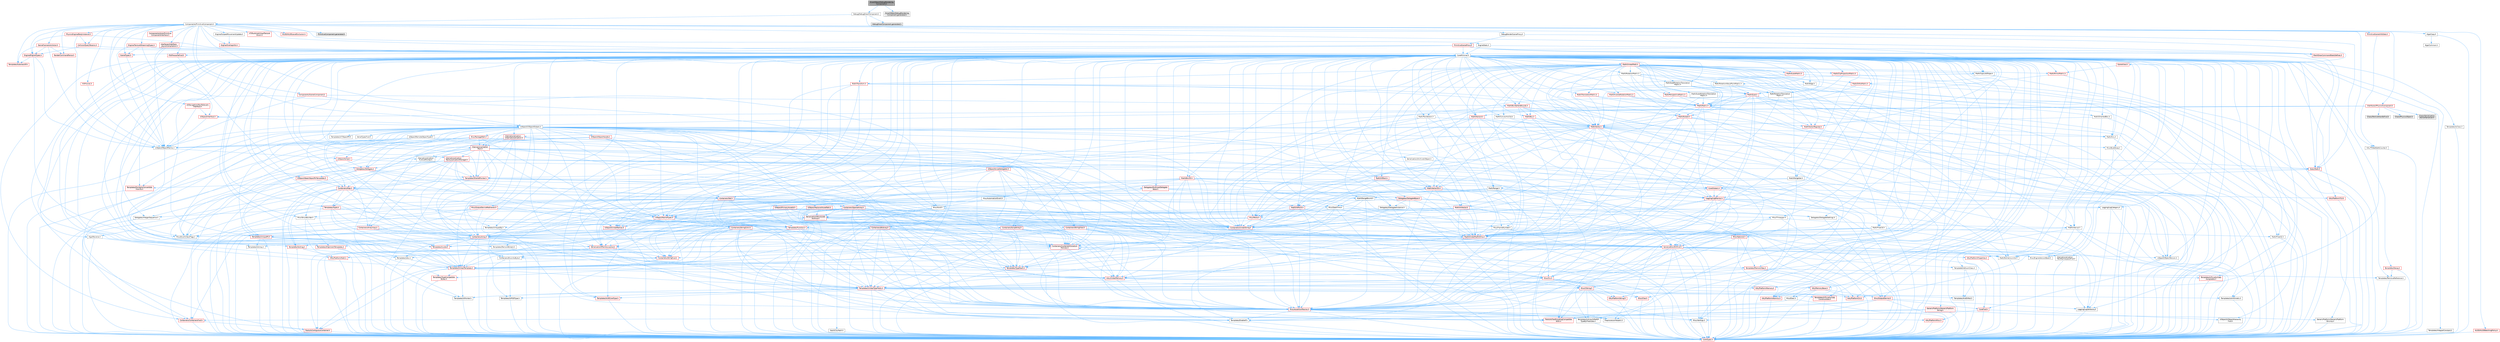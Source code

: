 digraph "SmartObjectDebugRenderingComponent.h"
{
 // INTERACTIVE_SVG=YES
 // LATEX_PDF_SIZE
  bgcolor="transparent";
  edge [fontname=Helvetica,fontsize=10,labelfontname=Helvetica,labelfontsize=10];
  node [fontname=Helvetica,fontsize=10,shape=box,height=0.2,width=0.4];
  Node1 [id="Node000001",label="SmartObjectDebugRendering\lComponent.h",height=0.2,width=0.4,color="gray40", fillcolor="grey60", style="filled", fontcolor="black",tooltip=" "];
  Node1 -> Node2 [id="edge1_Node000001_Node000002",color="steelblue1",style="solid",tooltip=" "];
  Node2 [id="Node000002",label="Debug/DebugDrawComponent.h",height=0.2,width=0.4,color="grey40", fillcolor="white", style="filled",URL="$d9/dae/DebugDrawComponent_8h.html",tooltip=" "];
  Node2 -> Node3 [id="edge2_Node000002_Node000003",color="steelblue1",style="solid",tooltip=" "];
  Node3 [id="Node000003",label="Components/PrimitiveComponent.h",height=0.2,width=0.4,color="grey40", fillcolor="white", style="filled",URL="$df/d9f/PrimitiveComponent_8h.html",tooltip=" "];
  Node3 -> Node4 [id="edge3_Node000003_Node000004",color="steelblue1",style="solid",tooltip=" "];
  Node4 [id="Node000004",label="CoreMinimal.h",height=0.2,width=0.4,color="grey40", fillcolor="white", style="filled",URL="$d7/d67/CoreMinimal_8h.html",tooltip=" "];
  Node4 -> Node5 [id="edge4_Node000004_Node000005",color="steelblue1",style="solid",tooltip=" "];
  Node5 [id="Node000005",label="CoreTypes.h",height=0.2,width=0.4,color="red", fillcolor="#FFF0F0", style="filled",URL="$dc/dec/CoreTypes_8h.html",tooltip=" "];
  Node4 -> Node19 [id="edge5_Node000004_Node000019",color="steelblue1",style="solid",tooltip=" "];
  Node19 [id="Node000019",label="CoreFwd.h",height=0.2,width=0.4,color="red", fillcolor="#FFF0F0", style="filled",URL="$d1/d1e/CoreFwd_8h.html",tooltip=" "];
  Node19 -> Node5 [id="edge6_Node000019_Node000005",color="steelblue1",style="solid",tooltip=" "];
  Node19 -> Node20 [id="edge7_Node000019_Node000020",color="steelblue1",style="solid",tooltip=" "];
  Node20 [id="Node000020",label="Containers/ContainersFwd.h",height=0.2,width=0.4,color="red", fillcolor="#FFF0F0", style="filled",URL="$d4/d0a/ContainersFwd_8h.html",tooltip=" "];
  Node20 -> Node5 [id="edge8_Node000020_Node000005",color="steelblue1",style="solid",tooltip=" "];
  Node20 -> Node21 [id="edge9_Node000020_Node000021",color="steelblue1",style="solid",tooltip=" "];
  Node21 [id="Node000021",label="Traits/IsContiguousContainer.h",height=0.2,width=0.4,color="red", fillcolor="#FFF0F0", style="filled",URL="$d5/d3c/IsContiguousContainer_8h.html",tooltip=" "];
  Node21 -> Node5 [id="edge10_Node000021_Node000005",color="steelblue1",style="solid",tooltip=" "];
  Node19 -> Node25 [id="edge11_Node000019_Node000025",color="steelblue1",style="solid",tooltip=" "];
  Node25 [id="Node000025",label="UObject/UObjectHierarchy\lFwd.h",height=0.2,width=0.4,color="grey40", fillcolor="white", style="filled",URL="$d3/d13/UObjectHierarchyFwd_8h.html",tooltip=" "];
  Node4 -> Node25 [id="edge12_Node000004_Node000025",color="steelblue1",style="solid",tooltip=" "];
  Node4 -> Node20 [id="edge13_Node000004_Node000020",color="steelblue1",style="solid",tooltip=" "];
  Node4 -> Node26 [id="edge14_Node000004_Node000026",color="steelblue1",style="solid",tooltip=" "];
  Node26 [id="Node000026",label="Misc/VarArgs.h",height=0.2,width=0.4,color="grey40", fillcolor="white", style="filled",URL="$d5/d6f/VarArgs_8h.html",tooltip=" "];
  Node26 -> Node5 [id="edge15_Node000026_Node000005",color="steelblue1",style="solid",tooltip=" "];
  Node4 -> Node27 [id="edge16_Node000004_Node000027",color="steelblue1",style="solid",tooltip=" "];
  Node27 [id="Node000027",label="Logging/LogVerbosity.h",height=0.2,width=0.4,color="grey40", fillcolor="white", style="filled",URL="$d2/d8f/LogVerbosity_8h.html",tooltip=" "];
  Node27 -> Node5 [id="edge17_Node000027_Node000005",color="steelblue1",style="solid",tooltip=" "];
  Node4 -> Node28 [id="edge18_Node000004_Node000028",color="steelblue1",style="solid",tooltip=" "];
  Node28 [id="Node000028",label="Misc/OutputDevice.h",height=0.2,width=0.4,color="red", fillcolor="#FFF0F0", style="filled",URL="$d7/d32/OutputDevice_8h.html",tooltip=" "];
  Node28 -> Node19 [id="edge19_Node000028_Node000019",color="steelblue1",style="solid",tooltip=" "];
  Node28 -> Node5 [id="edge20_Node000028_Node000005",color="steelblue1",style="solid",tooltip=" "];
  Node28 -> Node27 [id="edge21_Node000028_Node000027",color="steelblue1",style="solid",tooltip=" "];
  Node28 -> Node26 [id="edge22_Node000028_Node000026",color="steelblue1",style="solid",tooltip=" "];
  Node28 -> Node29 [id="edge23_Node000028_Node000029",color="steelblue1",style="solid",tooltip=" "];
  Node29 [id="Node000029",label="Templates/IsArrayOrRefOf\lTypeByPredicate.h",height=0.2,width=0.4,color="grey40", fillcolor="white", style="filled",URL="$d6/da1/IsArrayOrRefOfTypeByPredicate_8h.html",tooltip=" "];
  Node29 -> Node5 [id="edge24_Node000029_Node000005",color="steelblue1",style="solid",tooltip=" "];
  Node28 -> Node32 [id="edge25_Node000028_Node000032",color="steelblue1",style="solid",tooltip=" "];
  Node32 [id="Node000032",label="Traits/IsCharEncodingCompatible\lWith.h",height=0.2,width=0.4,color="red", fillcolor="#FFF0F0", style="filled",URL="$df/dd1/IsCharEncodingCompatibleWith_8h.html",tooltip=" "];
  Node4 -> Node34 [id="edge26_Node000004_Node000034",color="steelblue1",style="solid",tooltip=" "];
  Node34 [id="Node000034",label="HAL/PlatformCrt.h",height=0.2,width=0.4,color="red", fillcolor="#FFF0F0", style="filled",URL="$d8/d75/PlatformCrt_8h.html",tooltip=" "];
  Node4 -> Node44 [id="edge27_Node000004_Node000044",color="steelblue1",style="solid",tooltip=" "];
  Node44 [id="Node000044",label="HAL/PlatformMisc.h",height=0.2,width=0.4,color="red", fillcolor="#FFF0F0", style="filled",URL="$d0/df5/PlatformMisc_8h.html",tooltip=" "];
  Node44 -> Node5 [id="edge28_Node000044_Node000005",color="steelblue1",style="solid",tooltip=" "];
  Node4 -> Node63 [id="edge29_Node000004_Node000063",color="steelblue1",style="solid",tooltip=" "];
  Node63 [id="Node000063",label="Misc/AssertionMacros.h",height=0.2,width=0.4,color="red", fillcolor="#FFF0F0", style="filled",URL="$d0/dfa/AssertionMacros_8h.html",tooltip=" "];
  Node63 -> Node5 [id="edge30_Node000063_Node000005",color="steelblue1",style="solid",tooltip=" "];
  Node63 -> Node44 [id="edge31_Node000063_Node000044",color="steelblue1",style="solid",tooltip=" "];
  Node63 -> Node10 [id="edge32_Node000063_Node000010",color="steelblue1",style="solid",tooltip=" "];
  Node10 [id="Node000010",label="PreprocessorHelpers.h",height=0.2,width=0.4,color="grey40", fillcolor="white", style="filled",URL="$db/ddb/PreprocessorHelpers_8h.html",tooltip=" "];
  Node63 -> Node64 [id="edge33_Node000063_Node000064",color="steelblue1",style="solid",tooltip=" "];
  Node64 [id="Node000064",label="Templates/EnableIf.h",height=0.2,width=0.4,color="grey40", fillcolor="white", style="filled",URL="$d7/d60/EnableIf_8h.html",tooltip=" "];
  Node64 -> Node5 [id="edge34_Node000064_Node000005",color="steelblue1",style="solid",tooltip=" "];
  Node63 -> Node29 [id="edge35_Node000063_Node000029",color="steelblue1",style="solid",tooltip=" "];
  Node63 -> Node32 [id="edge36_Node000063_Node000032",color="steelblue1",style="solid",tooltip=" "];
  Node63 -> Node26 [id="edge37_Node000063_Node000026",color="steelblue1",style="solid",tooltip=" "];
  Node4 -> Node72 [id="edge38_Node000004_Node000072",color="steelblue1",style="solid",tooltip=" "];
  Node72 [id="Node000072",label="Templates/IsPointer.h",height=0.2,width=0.4,color="grey40", fillcolor="white", style="filled",URL="$d7/d05/IsPointer_8h.html",tooltip=" "];
  Node72 -> Node5 [id="edge39_Node000072_Node000005",color="steelblue1",style="solid",tooltip=" "];
  Node4 -> Node73 [id="edge40_Node000004_Node000073",color="steelblue1",style="solid",tooltip=" "];
  Node73 [id="Node000073",label="HAL/PlatformMemory.h",height=0.2,width=0.4,color="red", fillcolor="#FFF0F0", style="filled",URL="$de/d68/PlatformMemory_8h.html",tooltip=" "];
  Node73 -> Node5 [id="edge41_Node000073_Node000005",color="steelblue1",style="solid",tooltip=" "];
  Node4 -> Node56 [id="edge42_Node000004_Node000056",color="steelblue1",style="solid",tooltip=" "];
  Node56 [id="Node000056",label="HAL/PlatformAtomics.h",height=0.2,width=0.4,color="red", fillcolor="#FFF0F0", style="filled",URL="$d3/d36/PlatformAtomics_8h.html",tooltip=" "];
  Node56 -> Node5 [id="edge43_Node000056_Node000005",color="steelblue1",style="solid",tooltip=" "];
  Node4 -> Node78 [id="edge44_Node000004_Node000078",color="steelblue1",style="solid",tooltip=" "];
  Node78 [id="Node000078",label="Misc/Exec.h",height=0.2,width=0.4,color="grey40", fillcolor="white", style="filled",URL="$de/ddb/Exec_8h.html",tooltip=" "];
  Node78 -> Node5 [id="edge45_Node000078_Node000005",color="steelblue1",style="solid",tooltip=" "];
  Node78 -> Node63 [id="edge46_Node000078_Node000063",color="steelblue1",style="solid",tooltip=" "];
  Node4 -> Node79 [id="edge47_Node000004_Node000079",color="steelblue1",style="solid",tooltip=" "];
  Node79 [id="Node000079",label="HAL/MemoryBase.h",height=0.2,width=0.4,color="red", fillcolor="#FFF0F0", style="filled",URL="$d6/d9f/MemoryBase_8h.html",tooltip=" "];
  Node79 -> Node5 [id="edge48_Node000079_Node000005",color="steelblue1",style="solid",tooltip=" "];
  Node79 -> Node56 [id="edge49_Node000079_Node000056",color="steelblue1",style="solid",tooltip=" "];
  Node79 -> Node34 [id="edge50_Node000079_Node000034",color="steelblue1",style="solid",tooltip=" "];
  Node79 -> Node78 [id="edge51_Node000079_Node000078",color="steelblue1",style="solid",tooltip=" "];
  Node79 -> Node28 [id="edge52_Node000079_Node000028",color="steelblue1",style="solid",tooltip=" "];
  Node4 -> Node89 [id="edge53_Node000004_Node000089",color="steelblue1",style="solid",tooltip=" "];
  Node89 [id="Node000089",label="HAL/UnrealMemory.h",height=0.2,width=0.4,color="red", fillcolor="#FFF0F0", style="filled",URL="$d9/d96/UnrealMemory_8h.html",tooltip=" "];
  Node89 -> Node5 [id="edge54_Node000089_Node000005",color="steelblue1",style="solid",tooltip=" "];
  Node89 -> Node79 [id="edge55_Node000089_Node000079",color="steelblue1",style="solid",tooltip=" "];
  Node89 -> Node73 [id="edge56_Node000089_Node000073",color="steelblue1",style="solid",tooltip=" "];
  Node89 -> Node72 [id="edge57_Node000089_Node000072",color="steelblue1",style="solid",tooltip=" "];
  Node4 -> Node91 [id="edge58_Node000004_Node000091",color="steelblue1",style="solid",tooltip=" "];
  Node91 [id="Node000091",label="Templates/IsArithmetic.h",height=0.2,width=0.4,color="grey40", fillcolor="white", style="filled",URL="$d2/d5d/IsArithmetic_8h.html",tooltip=" "];
  Node91 -> Node5 [id="edge59_Node000091_Node000005",color="steelblue1",style="solid",tooltip=" "];
  Node4 -> Node85 [id="edge60_Node000004_Node000085",color="steelblue1",style="solid",tooltip=" "];
  Node85 [id="Node000085",label="Templates/AndOrNot.h",height=0.2,width=0.4,color="grey40", fillcolor="white", style="filled",URL="$db/d0a/AndOrNot_8h.html",tooltip=" "];
  Node85 -> Node5 [id="edge61_Node000085_Node000005",color="steelblue1",style="solid",tooltip=" "];
  Node4 -> Node92 [id="edge62_Node000004_Node000092",color="steelblue1",style="solid",tooltip=" "];
  Node92 [id="Node000092",label="Templates/IsPODType.h",height=0.2,width=0.4,color="grey40", fillcolor="white", style="filled",URL="$d7/db1/IsPODType_8h.html",tooltip=" "];
  Node92 -> Node5 [id="edge63_Node000092_Node000005",color="steelblue1",style="solid",tooltip=" "];
  Node4 -> Node93 [id="edge64_Node000004_Node000093",color="steelblue1",style="solid",tooltip=" "];
  Node93 [id="Node000093",label="Templates/IsUECoreType.h",height=0.2,width=0.4,color="red", fillcolor="#FFF0F0", style="filled",URL="$d1/db8/IsUECoreType_8h.html",tooltip=" "];
  Node93 -> Node5 [id="edge65_Node000093_Node000005",color="steelblue1",style="solid",tooltip=" "];
  Node4 -> Node86 [id="edge66_Node000004_Node000086",color="steelblue1",style="solid",tooltip=" "];
  Node86 [id="Node000086",label="Templates/IsTriviallyCopy\lConstructible.h",height=0.2,width=0.4,color="red", fillcolor="#FFF0F0", style="filled",URL="$d3/d78/IsTriviallyCopyConstructible_8h.html",tooltip=" "];
  Node86 -> Node5 [id="edge67_Node000086_Node000005",color="steelblue1",style="solid",tooltip=" "];
  Node4 -> Node94 [id="edge68_Node000004_Node000094",color="steelblue1",style="solid",tooltip=" "];
  Node94 [id="Node000094",label="Templates/UnrealTypeTraits.h",height=0.2,width=0.4,color="red", fillcolor="#FFF0F0", style="filled",URL="$d2/d2d/UnrealTypeTraits_8h.html",tooltip=" "];
  Node94 -> Node5 [id="edge69_Node000094_Node000005",color="steelblue1",style="solid",tooltip=" "];
  Node94 -> Node72 [id="edge70_Node000094_Node000072",color="steelblue1",style="solid",tooltip=" "];
  Node94 -> Node63 [id="edge71_Node000094_Node000063",color="steelblue1",style="solid",tooltip=" "];
  Node94 -> Node85 [id="edge72_Node000094_Node000085",color="steelblue1",style="solid",tooltip=" "];
  Node94 -> Node64 [id="edge73_Node000094_Node000064",color="steelblue1",style="solid",tooltip=" "];
  Node94 -> Node91 [id="edge74_Node000094_Node000091",color="steelblue1",style="solid",tooltip=" "];
  Node94 -> Node92 [id="edge75_Node000094_Node000092",color="steelblue1",style="solid",tooltip=" "];
  Node94 -> Node93 [id="edge76_Node000094_Node000093",color="steelblue1",style="solid",tooltip=" "];
  Node94 -> Node86 [id="edge77_Node000094_Node000086",color="steelblue1",style="solid",tooltip=" "];
  Node4 -> Node64 [id="edge78_Node000004_Node000064",color="steelblue1",style="solid",tooltip=" "];
  Node4 -> Node96 [id="edge79_Node000004_Node000096",color="steelblue1",style="solid",tooltip=" "];
  Node96 [id="Node000096",label="Templates/RemoveReference.h",height=0.2,width=0.4,color="grey40", fillcolor="white", style="filled",URL="$da/dbe/RemoveReference_8h.html",tooltip=" "];
  Node96 -> Node5 [id="edge80_Node000096_Node000005",color="steelblue1",style="solid",tooltip=" "];
  Node4 -> Node97 [id="edge81_Node000004_Node000097",color="steelblue1",style="solid",tooltip=" "];
  Node97 [id="Node000097",label="Templates/IntegralConstant.h",height=0.2,width=0.4,color="grey40", fillcolor="white", style="filled",URL="$db/d1b/IntegralConstant_8h.html",tooltip=" "];
  Node97 -> Node5 [id="edge82_Node000097_Node000005",color="steelblue1",style="solid",tooltip=" "];
  Node4 -> Node98 [id="edge83_Node000004_Node000098",color="steelblue1",style="solid",tooltip=" "];
  Node98 [id="Node000098",label="Templates/IsClass.h",height=0.2,width=0.4,color="grey40", fillcolor="white", style="filled",URL="$db/dcb/IsClass_8h.html",tooltip=" "];
  Node98 -> Node5 [id="edge84_Node000098_Node000005",color="steelblue1",style="solid",tooltip=" "];
  Node4 -> Node99 [id="edge85_Node000004_Node000099",color="steelblue1",style="solid",tooltip=" "];
  Node99 [id="Node000099",label="Templates/TypeCompatible\lBytes.h",height=0.2,width=0.4,color="red", fillcolor="#FFF0F0", style="filled",URL="$df/d0a/TypeCompatibleBytes_8h.html",tooltip=" "];
  Node99 -> Node5 [id="edge86_Node000099_Node000005",color="steelblue1",style="solid",tooltip=" "];
  Node4 -> Node21 [id="edge87_Node000004_Node000021",color="steelblue1",style="solid",tooltip=" "];
  Node4 -> Node100 [id="edge88_Node000004_Node000100",color="steelblue1",style="solid",tooltip=" "];
  Node100 [id="Node000100",label="Templates/UnrealTemplate.h",height=0.2,width=0.4,color="red", fillcolor="#FFF0F0", style="filled",URL="$d4/d24/UnrealTemplate_8h.html",tooltip=" "];
  Node100 -> Node5 [id="edge89_Node000100_Node000005",color="steelblue1",style="solid",tooltip=" "];
  Node100 -> Node72 [id="edge90_Node000100_Node000072",color="steelblue1",style="solid",tooltip=" "];
  Node100 -> Node89 [id="edge91_Node000100_Node000089",color="steelblue1",style="solid",tooltip=" "];
  Node100 -> Node94 [id="edge92_Node000100_Node000094",color="steelblue1",style="solid",tooltip=" "];
  Node100 -> Node96 [id="edge93_Node000100_Node000096",color="steelblue1",style="solid",tooltip=" "];
  Node100 -> Node99 [id="edge94_Node000100_Node000099",color="steelblue1",style="solid",tooltip=" "];
  Node100 -> Node21 [id="edge95_Node000100_Node000021",color="steelblue1",style="solid",tooltip=" "];
  Node4 -> Node49 [id="edge96_Node000004_Node000049",color="steelblue1",style="solid",tooltip=" "];
  Node49 [id="Node000049",label="Math/NumericLimits.h",height=0.2,width=0.4,color="grey40", fillcolor="white", style="filled",URL="$df/d1b/NumericLimits_8h.html",tooltip=" "];
  Node49 -> Node5 [id="edge97_Node000049_Node000005",color="steelblue1",style="solid",tooltip=" "];
  Node4 -> Node104 [id="edge98_Node000004_Node000104",color="steelblue1",style="solid",tooltip=" "];
  Node104 [id="Node000104",label="HAL/PlatformMath.h",height=0.2,width=0.4,color="red", fillcolor="#FFF0F0", style="filled",URL="$dc/d53/PlatformMath_8h.html",tooltip=" "];
  Node104 -> Node5 [id="edge99_Node000104_Node000005",color="steelblue1",style="solid",tooltip=" "];
  Node4 -> Node87 [id="edge100_Node000004_Node000087",color="steelblue1",style="solid",tooltip=" "];
  Node87 [id="Node000087",label="Templates/IsTriviallyCopy\lAssignable.h",height=0.2,width=0.4,color="red", fillcolor="#FFF0F0", style="filled",URL="$d2/df2/IsTriviallyCopyAssignable_8h.html",tooltip=" "];
  Node87 -> Node5 [id="edge101_Node000087_Node000005",color="steelblue1",style="solid",tooltip=" "];
  Node4 -> Node112 [id="edge102_Node000004_Node000112",color="steelblue1",style="solid",tooltip=" "];
  Node112 [id="Node000112",label="Templates/MemoryOps.h",height=0.2,width=0.4,color="red", fillcolor="#FFF0F0", style="filled",URL="$db/dea/MemoryOps_8h.html",tooltip=" "];
  Node112 -> Node5 [id="edge103_Node000112_Node000005",color="steelblue1",style="solid",tooltip=" "];
  Node112 -> Node89 [id="edge104_Node000112_Node000089",color="steelblue1",style="solid",tooltip=" "];
  Node112 -> Node87 [id="edge105_Node000112_Node000087",color="steelblue1",style="solid",tooltip=" "];
  Node112 -> Node86 [id="edge106_Node000112_Node000086",color="steelblue1",style="solid",tooltip=" "];
  Node112 -> Node94 [id="edge107_Node000112_Node000094",color="steelblue1",style="solid",tooltip=" "];
  Node4 -> Node113 [id="edge108_Node000004_Node000113",color="steelblue1",style="solid",tooltip=" "];
  Node113 [id="Node000113",label="Containers/ContainerAllocation\lPolicies.h",height=0.2,width=0.4,color="red", fillcolor="#FFF0F0", style="filled",URL="$d7/dff/ContainerAllocationPolicies_8h.html",tooltip=" "];
  Node113 -> Node5 [id="edge109_Node000113_Node000005",color="steelblue1",style="solid",tooltip=" "];
  Node113 -> Node113 [id="edge110_Node000113_Node000113",color="steelblue1",style="solid",tooltip=" "];
  Node113 -> Node104 [id="edge111_Node000113_Node000104",color="steelblue1",style="solid",tooltip=" "];
  Node113 -> Node89 [id="edge112_Node000113_Node000089",color="steelblue1",style="solid",tooltip=" "];
  Node113 -> Node49 [id="edge113_Node000113_Node000049",color="steelblue1",style="solid",tooltip=" "];
  Node113 -> Node63 [id="edge114_Node000113_Node000063",color="steelblue1",style="solid",tooltip=" "];
  Node113 -> Node112 [id="edge115_Node000113_Node000112",color="steelblue1",style="solid",tooltip=" "];
  Node113 -> Node99 [id="edge116_Node000113_Node000099",color="steelblue1",style="solid",tooltip=" "];
  Node4 -> Node116 [id="edge117_Node000004_Node000116",color="steelblue1",style="solid",tooltip=" "];
  Node116 [id="Node000116",label="Templates/IsEnumClass.h",height=0.2,width=0.4,color="grey40", fillcolor="white", style="filled",URL="$d7/d15/IsEnumClass_8h.html",tooltip=" "];
  Node116 -> Node5 [id="edge118_Node000116_Node000005",color="steelblue1",style="solid",tooltip=" "];
  Node116 -> Node85 [id="edge119_Node000116_Node000085",color="steelblue1",style="solid",tooltip=" "];
  Node4 -> Node117 [id="edge120_Node000004_Node000117",color="steelblue1",style="solid",tooltip=" "];
  Node117 [id="Node000117",label="HAL/PlatformProperties.h",height=0.2,width=0.4,color="red", fillcolor="#FFF0F0", style="filled",URL="$d9/db0/PlatformProperties_8h.html",tooltip=" "];
  Node117 -> Node5 [id="edge121_Node000117_Node000005",color="steelblue1",style="solid",tooltip=" "];
  Node4 -> Node120 [id="edge122_Node000004_Node000120",color="steelblue1",style="solid",tooltip=" "];
  Node120 [id="Node000120",label="Misc/EngineVersionBase.h",height=0.2,width=0.4,color="grey40", fillcolor="white", style="filled",URL="$d5/d2b/EngineVersionBase_8h.html",tooltip=" "];
  Node120 -> Node5 [id="edge123_Node000120_Node000005",color="steelblue1",style="solid",tooltip=" "];
  Node4 -> Node121 [id="edge124_Node000004_Node000121",color="steelblue1",style="solid",tooltip=" "];
  Node121 [id="Node000121",label="Internationalization\l/TextNamespaceFwd.h",height=0.2,width=0.4,color="grey40", fillcolor="white", style="filled",URL="$d8/d97/TextNamespaceFwd_8h.html",tooltip=" "];
  Node121 -> Node5 [id="edge125_Node000121_Node000005",color="steelblue1",style="solid",tooltip=" "];
  Node4 -> Node122 [id="edge126_Node000004_Node000122",color="steelblue1",style="solid",tooltip=" "];
  Node122 [id="Node000122",label="Serialization/Archive.h",height=0.2,width=0.4,color="red", fillcolor="#FFF0F0", style="filled",URL="$d7/d3b/Archive_8h.html",tooltip=" "];
  Node122 -> Node19 [id="edge127_Node000122_Node000019",color="steelblue1",style="solid",tooltip=" "];
  Node122 -> Node5 [id="edge128_Node000122_Node000005",color="steelblue1",style="solid",tooltip=" "];
  Node122 -> Node117 [id="edge129_Node000122_Node000117",color="steelblue1",style="solid",tooltip=" "];
  Node122 -> Node121 [id="edge130_Node000122_Node000121",color="steelblue1",style="solid",tooltip=" "];
  Node122 -> Node63 [id="edge131_Node000122_Node000063",color="steelblue1",style="solid",tooltip=" "];
  Node122 -> Node120 [id="edge132_Node000122_Node000120",color="steelblue1",style="solid",tooltip=" "];
  Node122 -> Node26 [id="edge133_Node000122_Node000026",color="steelblue1",style="solid",tooltip=" "];
  Node122 -> Node64 [id="edge134_Node000122_Node000064",color="steelblue1",style="solid",tooltip=" "];
  Node122 -> Node29 [id="edge135_Node000122_Node000029",color="steelblue1",style="solid",tooltip=" "];
  Node122 -> Node116 [id="edge136_Node000122_Node000116",color="steelblue1",style="solid",tooltip=" "];
  Node122 -> Node100 [id="edge137_Node000122_Node000100",color="steelblue1",style="solid",tooltip=" "];
  Node122 -> Node32 [id="edge138_Node000122_Node000032",color="steelblue1",style="solid",tooltip=" "];
  Node122 -> Node125 [id="edge139_Node000122_Node000125",color="steelblue1",style="solid",tooltip=" "];
  Node125 [id="Node000125",label="UObject/ObjectVersion.h",height=0.2,width=0.4,color="grey40", fillcolor="white", style="filled",URL="$da/d63/ObjectVersion_8h.html",tooltip=" "];
  Node125 -> Node5 [id="edge140_Node000125_Node000005",color="steelblue1",style="solid",tooltip=" "];
  Node4 -> Node126 [id="edge141_Node000004_Node000126",color="steelblue1",style="solid",tooltip=" "];
  Node126 [id="Node000126",label="Templates/Less.h",height=0.2,width=0.4,color="grey40", fillcolor="white", style="filled",URL="$de/dc8/Less_8h.html",tooltip=" "];
  Node126 -> Node5 [id="edge142_Node000126_Node000005",color="steelblue1",style="solid",tooltip=" "];
  Node126 -> Node100 [id="edge143_Node000126_Node000100",color="steelblue1",style="solid",tooltip=" "];
  Node4 -> Node127 [id="edge144_Node000004_Node000127",color="steelblue1",style="solid",tooltip=" "];
  Node127 [id="Node000127",label="Templates/Sorting.h",height=0.2,width=0.4,color="red", fillcolor="#FFF0F0", style="filled",URL="$d3/d9e/Sorting_8h.html",tooltip=" "];
  Node127 -> Node5 [id="edge145_Node000127_Node000005",color="steelblue1",style="solid",tooltip=" "];
  Node127 -> Node104 [id="edge146_Node000127_Node000104",color="steelblue1",style="solid",tooltip=" "];
  Node127 -> Node126 [id="edge147_Node000127_Node000126",color="steelblue1",style="solid",tooltip=" "];
  Node4 -> Node138 [id="edge148_Node000004_Node000138",color="steelblue1",style="solid",tooltip=" "];
  Node138 [id="Node000138",label="Misc/Char.h",height=0.2,width=0.4,color="red", fillcolor="#FFF0F0", style="filled",URL="$d0/d58/Char_8h.html",tooltip=" "];
  Node138 -> Node5 [id="edge149_Node000138_Node000005",color="steelblue1",style="solid",tooltip=" "];
  Node4 -> Node141 [id="edge150_Node000004_Node000141",color="steelblue1",style="solid",tooltip=" "];
  Node141 [id="Node000141",label="GenericPlatform/GenericPlatform\lStricmp.h",height=0.2,width=0.4,color="grey40", fillcolor="white", style="filled",URL="$d2/d86/GenericPlatformStricmp_8h.html",tooltip=" "];
  Node141 -> Node5 [id="edge151_Node000141_Node000005",color="steelblue1",style="solid",tooltip=" "];
  Node4 -> Node142 [id="edge152_Node000004_Node000142",color="steelblue1",style="solid",tooltip=" "];
  Node142 [id="Node000142",label="GenericPlatform/GenericPlatform\lString.h",height=0.2,width=0.4,color="red", fillcolor="#FFF0F0", style="filled",URL="$dd/d20/GenericPlatformString_8h.html",tooltip=" "];
  Node142 -> Node5 [id="edge153_Node000142_Node000005",color="steelblue1",style="solid",tooltip=" "];
  Node142 -> Node141 [id="edge154_Node000142_Node000141",color="steelblue1",style="solid",tooltip=" "];
  Node142 -> Node64 [id="edge155_Node000142_Node000064",color="steelblue1",style="solid",tooltip=" "];
  Node142 -> Node32 [id="edge156_Node000142_Node000032",color="steelblue1",style="solid",tooltip=" "];
  Node4 -> Node75 [id="edge157_Node000004_Node000075",color="steelblue1",style="solid",tooltip=" "];
  Node75 [id="Node000075",label="HAL/PlatformString.h",height=0.2,width=0.4,color="red", fillcolor="#FFF0F0", style="filled",URL="$db/db5/PlatformString_8h.html",tooltip=" "];
  Node75 -> Node5 [id="edge158_Node000075_Node000005",color="steelblue1",style="solid",tooltip=" "];
  Node4 -> Node145 [id="edge159_Node000004_Node000145",color="steelblue1",style="solid",tooltip=" "];
  Node145 [id="Node000145",label="Misc/CString.h",height=0.2,width=0.4,color="red", fillcolor="#FFF0F0", style="filled",URL="$d2/d49/CString_8h.html",tooltip=" "];
  Node145 -> Node5 [id="edge160_Node000145_Node000005",color="steelblue1",style="solid",tooltip=" "];
  Node145 -> Node34 [id="edge161_Node000145_Node000034",color="steelblue1",style="solid",tooltip=" "];
  Node145 -> Node75 [id="edge162_Node000145_Node000075",color="steelblue1",style="solid",tooltip=" "];
  Node145 -> Node63 [id="edge163_Node000145_Node000063",color="steelblue1",style="solid",tooltip=" "];
  Node145 -> Node138 [id="edge164_Node000145_Node000138",color="steelblue1",style="solid",tooltip=" "];
  Node145 -> Node26 [id="edge165_Node000145_Node000026",color="steelblue1",style="solid",tooltip=" "];
  Node145 -> Node29 [id="edge166_Node000145_Node000029",color="steelblue1",style="solid",tooltip=" "];
  Node145 -> Node32 [id="edge167_Node000145_Node000032",color="steelblue1",style="solid",tooltip=" "];
  Node4 -> Node146 [id="edge168_Node000004_Node000146",color="steelblue1",style="solid",tooltip=" "];
  Node146 [id="Node000146",label="Misc/Crc.h",height=0.2,width=0.4,color="red", fillcolor="#FFF0F0", style="filled",URL="$d4/dd2/Crc_8h.html",tooltip=" "];
  Node146 -> Node5 [id="edge169_Node000146_Node000005",color="steelblue1",style="solid",tooltip=" "];
  Node146 -> Node75 [id="edge170_Node000146_Node000075",color="steelblue1",style="solid",tooltip=" "];
  Node146 -> Node63 [id="edge171_Node000146_Node000063",color="steelblue1",style="solid",tooltip=" "];
  Node146 -> Node145 [id="edge172_Node000146_Node000145",color="steelblue1",style="solid",tooltip=" "];
  Node146 -> Node138 [id="edge173_Node000146_Node000138",color="steelblue1",style="solid",tooltip=" "];
  Node146 -> Node94 [id="edge174_Node000146_Node000094",color="steelblue1",style="solid",tooltip=" "];
  Node4 -> Node137 [id="edge175_Node000004_Node000137",color="steelblue1",style="solid",tooltip=" "];
  Node137 [id="Node000137",label="Math/UnrealMathUtility.h",height=0.2,width=0.4,color="red", fillcolor="#FFF0F0", style="filled",URL="$db/db8/UnrealMathUtility_8h.html",tooltip=" "];
  Node137 -> Node5 [id="edge176_Node000137_Node000005",color="steelblue1",style="solid",tooltip=" "];
  Node137 -> Node63 [id="edge177_Node000137_Node000063",color="steelblue1",style="solid",tooltip=" "];
  Node137 -> Node104 [id="edge178_Node000137_Node000104",color="steelblue1",style="solid",tooltip=" "];
  Node4 -> Node147 [id="edge179_Node000004_Node000147",color="steelblue1",style="solid",tooltip=" "];
  Node147 [id="Node000147",label="Containers/UnrealString.h",height=0.2,width=0.4,color="red", fillcolor="#FFF0F0", style="filled",URL="$d5/dba/UnrealString_8h.html",tooltip=" "];
  Node4 -> Node151 [id="edge180_Node000004_Node000151",color="steelblue1",style="solid",tooltip=" "];
  Node151 [id="Node000151",label="Containers/Array.h",height=0.2,width=0.4,color="red", fillcolor="#FFF0F0", style="filled",URL="$df/dd0/Array_8h.html",tooltip=" "];
  Node151 -> Node5 [id="edge181_Node000151_Node000005",color="steelblue1",style="solid",tooltip=" "];
  Node151 -> Node63 [id="edge182_Node000151_Node000063",color="steelblue1",style="solid",tooltip=" "];
  Node151 -> Node89 [id="edge183_Node000151_Node000089",color="steelblue1",style="solid",tooltip=" "];
  Node151 -> Node94 [id="edge184_Node000151_Node000094",color="steelblue1",style="solid",tooltip=" "];
  Node151 -> Node100 [id="edge185_Node000151_Node000100",color="steelblue1",style="solid",tooltip=" "];
  Node151 -> Node113 [id="edge186_Node000151_Node000113",color="steelblue1",style="solid",tooltip=" "];
  Node151 -> Node122 [id="edge187_Node000151_Node000122",color="steelblue1",style="solid",tooltip=" "];
  Node151 -> Node130 [id="edge188_Node000151_Node000130",color="steelblue1",style="solid",tooltip=" "];
  Node130 [id="Node000130",label="Templates/Invoke.h",height=0.2,width=0.4,color="red", fillcolor="#FFF0F0", style="filled",URL="$d7/deb/Invoke_8h.html",tooltip=" "];
  Node130 -> Node5 [id="edge189_Node000130_Node000005",color="steelblue1",style="solid",tooltip=" "];
  Node130 -> Node100 [id="edge190_Node000130_Node000100",color="steelblue1",style="solid",tooltip=" "];
  Node151 -> Node126 [id="edge191_Node000151_Node000126",color="steelblue1",style="solid",tooltip=" "];
  Node151 -> Node127 [id="edge192_Node000151_Node000127",color="steelblue1",style="solid",tooltip=" "];
  Node151 -> Node174 [id="edge193_Node000151_Node000174",color="steelblue1",style="solid",tooltip=" "];
  Node174 [id="Node000174",label="Templates/AlignmentTemplates.h",height=0.2,width=0.4,color="red", fillcolor="#FFF0F0", style="filled",URL="$dd/d32/AlignmentTemplates_8h.html",tooltip=" "];
  Node174 -> Node5 [id="edge194_Node000174_Node000005",color="steelblue1",style="solid",tooltip=" "];
  Node174 -> Node72 [id="edge195_Node000174_Node000072",color="steelblue1",style="solid",tooltip=" "];
  Node4 -> Node175 [id="edge196_Node000004_Node000175",color="steelblue1",style="solid",tooltip=" "];
  Node175 [id="Node000175",label="Misc/FrameNumber.h",height=0.2,width=0.4,color="grey40", fillcolor="white", style="filled",URL="$dd/dbd/FrameNumber_8h.html",tooltip=" "];
  Node175 -> Node5 [id="edge197_Node000175_Node000005",color="steelblue1",style="solid",tooltip=" "];
  Node175 -> Node49 [id="edge198_Node000175_Node000049",color="steelblue1",style="solid",tooltip=" "];
  Node175 -> Node137 [id="edge199_Node000175_Node000137",color="steelblue1",style="solid",tooltip=" "];
  Node175 -> Node64 [id="edge200_Node000175_Node000064",color="steelblue1",style="solid",tooltip=" "];
  Node175 -> Node94 [id="edge201_Node000175_Node000094",color="steelblue1",style="solid",tooltip=" "];
  Node4 -> Node176 [id="edge202_Node000004_Node000176",color="steelblue1",style="solid",tooltip=" "];
  Node176 [id="Node000176",label="Misc/Timespan.h",height=0.2,width=0.4,color="grey40", fillcolor="white", style="filled",URL="$da/dd9/Timespan_8h.html",tooltip=" "];
  Node176 -> Node5 [id="edge203_Node000176_Node000005",color="steelblue1",style="solid",tooltip=" "];
  Node176 -> Node177 [id="edge204_Node000176_Node000177",color="steelblue1",style="solid",tooltip=" "];
  Node177 [id="Node000177",label="Math/Interval.h",height=0.2,width=0.4,color="grey40", fillcolor="white", style="filled",URL="$d1/d55/Interval_8h.html",tooltip=" "];
  Node177 -> Node5 [id="edge205_Node000177_Node000005",color="steelblue1",style="solid",tooltip=" "];
  Node177 -> Node91 [id="edge206_Node000177_Node000091",color="steelblue1",style="solid",tooltip=" "];
  Node177 -> Node94 [id="edge207_Node000177_Node000094",color="steelblue1",style="solid",tooltip=" "];
  Node177 -> Node49 [id="edge208_Node000177_Node000049",color="steelblue1",style="solid",tooltip=" "];
  Node177 -> Node137 [id="edge209_Node000177_Node000137",color="steelblue1",style="solid",tooltip=" "];
  Node176 -> Node137 [id="edge210_Node000176_Node000137",color="steelblue1",style="solid",tooltip=" "];
  Node176 -> Node63 [id="edge211_Node000176_Node000063",color="steelblue1",style="solid",tooltip=" "];
  Node4 -> Node178 [id="edge212_Node000004_Node000178",color="steelblue1",style="solid",tooltip=" "];
  Node178 [id="Node000178",label="Containers/StringConv.h",height=0.2,width=0.4,color="red", fillcolor="#FFF0F0", style="filled",URL="$d3/ddf/StringConv_8h.html",tooltip=" "];
  Node178 -> Node5 [id="edge213_Node000178_Node000005",color="steelblue1",style="solid",tooltip=" "];
  Node178 -> Node63 [id="edge214_Node000178_Node000063",color="steelblue1",style="solid",tooltip=" "];
  Node178 -> Node113 [id="edge215_Node000178_Node000113",color="steelblue1",style="solid",tooltip=" "];
  Node178 -> Node151 [id="edge216_Node000178_Node000151",color="steelblue1",style="solid",tooltip=" "];
  Node178 -> Node145 [id="edge217_Node000178_Node000145",color="steelblue1",style="solid",tooltip=" "];
  Node178 -> Node179 [id="edge218_Node000178_Node000179",color="steelblue1",style="solid",tooltip=" "];
  Node179 [id="Node000179",label="Templates/IsArray.h",height=0.2,width=0.4,color="grey40", fillcolor="white", style="filled",URL="$d8/d8d/IsArray_8h.html",tooltip=" "];
  Node179 -> Node5 [id="edge219_Node000179_Node000005",color="steelblue1",style="solid",tooltip=" "];
  Node178 -> Node100 [id="edge220_Node000178_Node000100",color="steelblue1",style="solid",tooltip=" "];
  Node178 -> Node94 [id="edge221_Node000178_Node000094",color="steelblue1",style="solid",tooltip=" "];
  Node178 -> Node32 [id="edge222_Node000178_Node000032",color="steelblue1",style="solid",tooltip=" "];
  Node178 -> Node21 [id="edge223_Node000178_Node000021",color="steelblue1",style="solid",tooltip=" "];
  Node4 -> Node180 [id="edge224_Node000004_Node000180",color="steelblue1",style="solid",tooltip=" "];
  Node180 [id="Node000180",label="UObject/UnrealNames.h",height=0.2,width=0.4,color="red", fillcolor="#FFF0F0", style="filled",URL="$d8/db1/UnrealNames_8h.html",tooltip=" "];
  Node180 -> Node5 [id="edge225_Node000180_Node000005",color="steelblue1",style="solid",tooltip=" "];
  Node4 -> Node182 [id="edge226_Node000004_Node000182",color="steelblue1",style="solid",tooltip=" "];
  Node182 [id="Node000182",label="UObject/NameTypes.h",height=0.2,width=0.4,color="red", fillcolor="#FFF0F0", style="filled",URL="$d6/d35/NameTypes_8h.html",tooltip=" "];
  Node182 -> Node5 [id="edge227_Node000182_Node000005",color="steelblue1",style="solid",tooltip=" "];
  Node182 -> Node63 [id="edge228_Node000182_Node000063",color="steelblue1",style="solid",tooltip=" "];
  Node182 -> Node89 [id="edge229_Node000182_Node000089",color="steelblue1",style="solid",tooltip=" "];
  Node182 -> Node94 [id="edge230_Node000182_Node000094",color="steelblue1",style="solid",tooltip=" "];
  Node182 -> Node100 [id="edge231_Node000182_Node000100",color="steelblue1",style="solid",tooltip=" "];
  Node182 -> Node147 [id="edge232_Node000182_Node000147",color="steelblue1",style="solid",tooltip=" "];
  Node182 -> Node178 [id="edge233_Node000182_Node000178",color="steelblue1",style="solid",tooltip=" "];
  Node182 -> Node46 [id="edge234_Node000182_Node000046",color="steelblue1",style="solid",tooltip=" "];
  Node46 [id="Node000046",label="Containers/StringFwd.h",height=0.2,width=0.4,color="red", fillcolor="#FFF0F0", style="filled",URL="$df/d37/StringFwd_8h.html",tooltip=" "];
  Node46 -> Node5 [id="edge235_Node000046_Node000005",color="steelblue1",style="solid",tooltip=" "];
  Node46 -> Node21 [id="edge236_Node000046_Node000021",color="steelblue1",style="solid",tooltip=" "];
  Node182 -> Node180 [id="edge237_Node000182_Node000180",color="steelblue1",style="solid",tooltip=" "];
  Node182 -> Node159 [id="edge238_Node000182_Node000159",color="steelblue1",style="solid",tooltip=" "];
  Node159 [id="Node000159",label="Serialization/MemoryLayout.h",height=0.2,width=0.4,color="red", fillcolor="#FFF0F0", style="filled",URL="$d7/d66/MemoryLayout_8h.html",tooltip=" "];
  Node159 -> Node162 [id="edge239_Node000159_Node000162",color="steelblue1",style="solid",tooltip=" "];
  Node162 [id="Node000162",label="Containers/EnumAsByte.h",height=0.2,width=0.4,color="grey40", fillcolor="white", style="filled",URL="$d6/d9a/EnumAsByte_8h.html",tooltip=" "];
  Node162 -> Node5 [id="edge240_Node000162_Node000005",color="steelblue1",style="solid",tooltip=" "];
  Node162 -> Node92 [id="edge241_Node000162_Node000092",color="steelblue1",style="solid",tooltip=" "];
  Node162 -> Node163 [id="edge242_Node000162_Node000163",color="steelblue1",style="solid",tooltip=" "];
  Node163 [id="Node000163",label="Templates/TypeHash.h",height=0.2,width=0.4,color="red", fillcolor="#FFF0F0", style="filled",URL="$d1/d62/TypeHash_8h.html",tooltip=" "];
  Node163 -> Node5 [id="edge243_Node000163_Node000005",color="steelblue1",style="solid",tooltip=" "];
  Node163 -> Node146 [id="edge244_Node000163_Node000146",color="steelblue1",style="solid",tooltip=" "];
  Node159 -> Node46 [id="edge245_Node000159_Node000046",color="steelblue1",style="solid",tooltip=" "];
  Node159 -> Node89 [id="edge246_Node000159_Node000089",color="steelblue1",style="solid",tooltip=" "];
  Node159 -> Node64 [id="edge247_Node000159_Node000064",color="steelblue1",style="solid",tooltip=" "];
  Node159 -> Node100 [id="edge248_Node000159_Node000100",color="steelblue1",style="solid",tooltip=" "];
  Node4 -> Node190 [id="edge249_Node000004_Node000190",color="steelblue1",style="solid",tooltip=" "];
  Node190 [id="Node000190",label="Misc/Parse.h",height=0.2,width=0.4,color="red", fillcolor="#FFF0F0", style="filled",URL="$dc/d71/Parse_8h.html",tooltip=" "];
  Node190 -> Node46 [id="edge250_Node000190_Node000046",color="steelblue1",style="solid",tooltip=" "];
  Node190 -> Node147 [id="edge251_Node000190_Node000147",color="steelblue1",style="solid",tooltip=" "];
  Node190 -> Node5 [id="edge252_Node000190_Node000005",color="steelblue1",style="solid",tooltip=" "];
  Node190 -> Node34 [id="edge253_Node000190_Node000034",color="steelblue1",style="solid",tooltip=" "];
  Node190 -> Node51 [id="edge254_Node000190_Node000051",color="steelblue1",style="solid",tooltip=" "];
  Node51 [id="Node000051",label="Misc/EnumClassFlags.h",height=0.2,width=0.4,color="grey40", fillcolor="white", style="filled",URL="$d8/de7/EnumClassFlags_8h.html",tooltip=" "];
  Node190 -> Node191 [id="edge255_Node000190_Node000191",color="steelblue1",style="solid",tooltip=" "];
  Node191 [id="Node000191",label="Templates/Function.h",height=0.2,width=0.4,color="red", fillcolor="#FFF0F0", style="filled",URL="$df/df5/Function_8h.html",tooltip=" "];
  Node191 -> Node5 [id="edge256_Node000191_Node000005",color="steelblue1",style="solid",tooltip=" "];
  Node191 -> Node63 [id="edge257_Node000191_Node000063",color="steelblue1",style="solid",tooltip=" "];
  Node191 -> Node89 [id="edge258_Node000191_Node000089",color="steelblue1",style="solid",tooltip=" "];
  Node191 -> Node94 [id="edge259_Node000191_Node000094",color="steelblue1",style="solid",tooltip=" "];
  Node191 -> Node130 [id="edge260_Node000191_Node000130",color="steelblue1",style="solid",tooltip=" "];
  Node191 -> Node100 [id="edge261_Node000191_Node000100",color="steelblue1",style="solid",tooltip=" "];
  Node191 -> Node137 [id="edge262_Node000191_Node000137",color="steelblue1",style="solid",tooltip=" "];
  Node4 -> Node174 [id="edge263_Node000004_Node000174",color="steelblue1",style="solid",tooltip=" "];
  Node4 -> Node193 [id="edge264_Node000004_Node000193",color="steelblue1",style="solid",tooltip=" "];
  Node193 [id="Node000193",label="Misc/StructBuilder.h",height=0.2,width=0.4,color="grey40", fillcolor="white", style="filled",URL="$d9/db3/StructBuilder_8h.html",tooltip=" "];
  Node193 -> Node5 [id="edge265_Node000193_Node000005",color="steelblue1",style="solid",tooltip=" "];
  Node193 -> Node137 [id="edge266_Node000193_Node000137",color="steelblue1",style="solid",tooltip=" "];
  Node193 -> Node174 [id="edge267_Node000193_Node000174",color="steelblue1",style="solid",tooltip=" "];
  Node4 -> Node106 [id="edge268_Node000004_Node000106",color="steelblue1",style="solid",tooltip=" "];
  Node106 [id="Node000106",label="Templates/Decay.h",height=0.2,width=0.4,color="red", fillcolor="#FFF0F0", style="filled",URL="$dd/d0f/Decay_8h.html",tooltip=" "];
  Node106 -> Node5 [id="edge269_Node000106_Node000005",color="steelblue1",style="solid",tooltip=" "];
  Node106 -> Node96 [id="edge270_Node000106_Node000096",color="steelblue1",style="solid",tooltip=" "];
  Node4 -> Node194 [id="edge271_Node000004_Node000194",color="steelblue1",style="solid",tooltip=" "];
  Node194 [id="Node000194",label="Templates/PointerIsConvertible\lFromTo.h",height=0.2,width=0.4,color="red", fillcolor="#FFF0F0", style="filled",URL="$d6/d65/PointerIsConvertibleFromTo_8h.html",tooltip=" "];
  Node194 -> Node5 [id="edge272_Node000194_Node000005",color="steelblue1",style="solid",tooltip=" "];
  Node4 -> Node130 [id="edge273_Node000004_Node000130",color="steelblue1",style="solid",tooltip=" "];
  Node4 -> Node191 [id="edge274_Node000004_Node000191",color="steelblue1",style="solid",tooltip=" "];
  Node4 -> Node163 [id="edge275_Node000004_Node000163",color="steelblue1",style="solid",tooltip=" "];
  Node4 -> Node195 [id="edge276_Node000004_Node000195",color="steelblue1",style="solid",tooltip=" "];
  Node195 [id="Node000195",label="Containers/ScriptArray.h",height=0.2,width=0.4,color="red", fillcolor="#FFF0F0", style="filled",URL="$dc/daf/ScriptArray_8h.html",tooltip=" "];
  Node195 -> Node5 [id="edge277_Node000195_Node000005",color="steelblue1",style="solid",tooltip=" "];
  Node195 -> Node63 [id="edge278_Node000195_Node000063",color="steelblue1",style="solid",tooltip=" "];
  Node195 -> Node89 [id="edge279_Node000195_Node000089",color="steelblue1",style="solid",tooltip=" "];
  Node195 -> Node113 [id="edge280_Node000195_Node000113",color="steelblue1",style="solid",tooltip=" "];
  Node195 -> Node151 [id="edge281_Node000195_Node000151",color="steelblue1",style="solid",tooltip=" "];
  Node4 -> Node196 [id="edge282_Node000004_Node000196",color="steelblue1",style="solid",tooltip=" "];
  Node196 [id="Node000196",label="Containers/BitArray.h",height=0.2,width=0.4,color="red", fillcolor="#FFF0F0", style="filled",URL="$d1/de4/BitArray_8h.html",tooltip=" "];
  Node196 -> Node113 [id="edge283_Node000196_Node000113",color="steelblue1",style="solid",tooltip=" "];
  Node196 -> Node5 [id="edge284_Node000196_Node000005",color="steelblue1",style="solid",tooltip=" "];
  Node196 -> Node56 [id="edge285_Node000196_Node000056",color="steelblue1",style="solid",tooltip=" "];
  Node196 -> Node89 [id="edge286_Node000196_Node000089",color="steelblue1",style="solid",tooltip=" "];
  Node196 -> Node137 [id="edge287_Node000196_Node000137",color="steelblue1",style="solid",tooltip=" "];
  Node196 -> Node63 [id="edge288_Node000196_Node000063",color="steelblue1",style="solid",tooltip=" "];
  Node196 -> Node51 [id="edge289_Node000196_Node000051",color="steelblue1",style="solid",tooltip=" "];
  Node196 -> Node122 [id="edge290_Node000196_Node000122",color="steelblue1",style="solid",tooltip=" "];
  Node196 -> Node159 [id="edge291_Node000196_Node000159",color="steelblue1",style="solid",tooltip=" "];
  Node196 -> Node64 [id="edge292_Node000196_Node000064",color="steelblue1",style="solid",tooltip=" "];
  Node196 -> Node130 [id="edge293_Node000196_Node000130",color="steelblue1",style="solid",tooltip=" "];
  Node196 -> Node100 [id="edge294_Node000196_Node000100",color="steelblue1",style="solid",tooltip=" "];
  Node196 -> Node94 [id="edge295_Node000196_Node000094",color="steelblue1",style="solid",tooltip=" "];
  Node4 -> Node197 [id="edge296_Node000004_Node000197",color="steelblue1",style="solid",tooltip=" "];
  Node197 [id="Node000197",label="Containers/SparseArray.h",height=0.2,width=0.4,color="red", fillcolor="#FFF0F0", style="filled",URL="$d5/dbf/SparseArray_8h.html",tooltip=" "];
  Node197 -> Node5 [id="edge297_Node000197_Node000005",color="steelblue1",style="solid",tooltip=" "];
  Node197 -> Node63 [id="edge298_Node000197_Node000063",color="steelblue1",style="solid",tooltip=" "];
  Node197 -> Node89 [id="edge299_Node000197_Node000089",color="steelblue1",style="solid",tooltip=" "];
  Node197 -> Node94 [id="edge300_Node000197_Node000094",color="steelblue1",style="solid",tooltip=" "];
  Node197 -> Node100 [id="edge301_Node000197_Node000100",color="steelblue1",style="solid",tooltip=" "];
  Node197 -> Node113 [id="edge302_Node000197_Node000113",color="steelblue1",style="solid",tooltip=" "];
  Node197 -> Node126 [id="edge303_Node000197_Node000126",color="steelblue1",style="solid",tooltip=" "];
  Node197 -> Node151 [id="edge304_Node000197_Node000151",color="steelblue1",style="solid",tooltip=" "];
  Node197 -> Node137 [id="edge305_Node000197_Node000137",color="steelblue1",style="solid",tooltip=" "];
  Node197 -> Node195 [id="edge306_Node000197_Node000195",color="steelblue1",style="solid",tooltip=" "];
  Node197 -> Node196 [id="edge307_Node000197_Node000196",color="steelblue1",style="solid",tooltip=" "];
  Node197 -> Node198 [id="edge308_Node000197_Node000198",color="steelblue1",style="solid",tooltip=" "];
  Node198 [id="Node000198",label="Serialization/Structured\lArchive.h",height=0.2,width=0.4,color="red", fillcolor="#FFF0F0", style="filled",URL="$d9/d1e/StructuredArchive_8h.html",tooltip=" "];
  Node198 -> Node151 [id="edge309_Node000198_Node000151",color="steelblue1",style="solid",tooltip=" "];
  Node198 -> Node113 [id="edge310_Node000198_Node000113",color="steelblue1",style="solid",tooltip=" "];
  Node198 -> Node5 [id="edge311_Node000198_Node000005",color="steelblue1",style="solid",tooltip=" "];
  Node198 -> Node122 [id="edge312_Node000198_Node000122",color="steelblue1",style="solid",tooltip=" "];
  Node198 -> Node209 [id="edge313_Node000198_Node000209",color="steelblue1",style="solid",tooltip=" "];
  Node209 [id="Node000209",label="Templates/UniqueObj.h",height=0.2,width=0.4,color="grey40", fillcolor="white", style="filled",URL="$da/d95/UniqueObj_8h.html",tooltip=" "];
  Node209 -> Node5 [id="edge314_Node000209_Node000005",color="steelblue1",style="solid",tooltip=" "];
  Node209 -> Node210 [id="edge315_Node000209_Node000210",color="steelblue1",style="solid",tooltip=" "];
  Node210 [id="Node000210",label="Templates/UniquePtr.h",height=0.2,width=0.4,color="red", fillcolor="#FFF0F0", style="filled",URL="$de/d1a/UniquePtr_8h.html",tooltip=" "];
  Node210 -> Node5 [id="edge316_Node000210_Node000005",color="steelblue1",style="solid",tooltip=" "];
  Node210 -> Node100 [id="edge317_Node000210_Node000100",color="steelblue1",style="solid",tooltip=" "];
  Node210 -> Node179 [id="edge318_Node000210_Node000179",color="steelblue1",style="solid",tooltip=" "];
  Node210 -> Node211 [id="edge319_Node000210_Node000211",color="steelblue1",style="solid",tooltip=" "];
  Node211 [id="Node000211",label="Templates/RemoveExtent.h",height=0.2,width=0.4,color="grey40", fillcolor="white", style="filled",URL="$dc/de9/RemoveExtent_8h.html",tooltip=" "];
  Node211 -> Node5 [id="edge320_Node000211_Node000005",color="steelblue1",style="solid",tooltip=" "];
  Node210 -> Node159 [id="edge321_Node000210_Node000159",color="steelblue1",style="solid",tooltip=" "];
  Node197 -> Node147 [id="edge322_Node000197_Node000147",color="steelblue1",style="solid",tooltip=" "];
  Node4 -> Node213 [id="edge323_Node000004_Node000213",color="steelblue1",style="solid",tooltip=" "];
  Node213 [id="Node000213",label="Containers/Set.h",height=0.2,width=0.4,color="red", fillcolor="#FFF0F0", style="filled",URL="$d4/d45/Set_8h.html",tooltip=" "];
  Node213 -> Node113 [id="edge324_Node000213_Node000113",color="steelblue1",style="solid",tooltip=" "];
  Node213 -> Node197 [id="edge325_Node000213_Node000197",color="steelblue1",style="solid",tooltip=" "];
  Node213 -> Node20 [id="edge326_Node000213_Node000020",color="steelblue1",style="solid",tooltip=" "];
  Node213 -> Node137 [id="edge327_Node000213_Node000137",color="steelblue1",style="solid",tooltip=" "];
  Node213 -> Node63 [id="edge328_Node000213_Node000063",color="steelblue1",style="solid",tooltip=" "];
  Node213 -> Node193 [id="edge329_Node000213_Node000193",color="steelblue1",style="solid",tooltip=" "];
  Node213 -> Node198 [id="edge330_Node000213_Node000198",color="steelblue1",style="solid",tooltip=" "];
  Node213 -> Node191 [id="edge331_Node000213_Node000191",color="steelblue1",style="solid",tooltip=" "];
  Node213 -> Node127 [id="edge332_Node000213_Node000127",color="steelblue1",style="solid",tooltip=" "];
  Node213 -> Node163 [id="edge333_Node000213_Node000163",color="steelblue1",style="solid",tooltip=" "];
  Node213 -> Node100 [id="edge334_Node000213_Node000100",color="steelblue1",style="solid",tooltip=" "];
  Node4 -> Node216 [id="edge335_Node000004_Node000216",color="steelblue1",style="solid",tooltip=" "];
  Node216 [id="Node000216",label="Algo/Reverse.h",height=0.2,width=0.4,color="grey40", fillcolor="white", style="filled",URL="$d5/d93/Reverse_8h.html",tooltip=" "];
  Node216 -> Node5 [id="edge336_Node000216_Node000005",color="steelblue1",style="solid",tooltip=" "];
  Node216 -> Node100 [id="edge337_Node000216_Node000100",color="steelblue1",style="solid",tooltip=" "];
  Node4 -> Node217 [id="edge338_Node000004_Node000217",color="steelblue1",style="solid",tooltip=" "];
  Node217 [id="Node000217",label="Containers/Map.h",height=0.2,width=0.4,color="red", fillcolor="#FFF0F0", style="filled",URL="$df/d79/Map_8h.html",tooltip=" "];
  Node217 -> Node5 [id="edge339_Node000217_Node000005",color="steelblue1",style="solid",tooltip=" "];
  Node217 -> Node216 [id="edge340_Node000217_Node000216",color="steelblue1",style="solid",tooltip=" "];
  Node217 -> Node213 [id="edge341_Node000217_Node000213",color="steelblue1",style="solid",tooltip=" "];
  Node217 -> Node147 [id="edge342_Node000217_Node000147",color="steelblue1",style="solid",tooltip=" "];
  Node217 -> Node63 [id="edge343_Node000217_Node000063",color="steelblue1",style="solid",tooltip=" "];
  Node217 -> Node193 [id="edge344_Node000217_Node000193",color="steelblue1",style="solid",tooltip=" "];
  Node217 -> Node191 [id="edge345_Node000217_Node000191",color="steelblue1",style="solid",tooltip=" "];
  Node217 -> Node127 [id="edge346_Node000217_Node000127",color="steelblue1",style="solid",tooltip=" "];
  Node217 -> Node218 [id="edge347_Node000217_Node000218",color="steelblue1",style="solid",tooltip=" "];
  Node218 [id="Node000218",label="Templates/Tuple.h",height=0.2,width=0.4,color="red", fillcolor="#FFF0F0", style="filled",URL="$d2/d4f/Tuple_8h.html",tooltip=" "];
  Node218 -> Node5 [id="edge348_Node000218_Node000005",color="steelblue1",style="solid",tooltip=" "];
  Node218 -> Node100 [id="edge349_Node000218_Node000100",color="steelblue1",style="solid",tooltip=" "];
  Node218 -> Node219 [id="edge350_Node000218_Node000219",color="steelblue1",style="solid",tooltip=" "];
  Node219 [id="Node000219",label="Delegates/IntegerSequence.h",height=0.2,width=0.4,color="grey40", fillcolor="white", style="filled",URL="$d2/dcc/IntegerSequence_8h.html",tooltip=" "];
  Node219 -> Node5 [id="edge351_Node000219_Node000005",color="steelblue1",style="solid",tooltip=" "];
  Node218 -> Node130 [id="edge352_Node000218_Node000130",color="steelblue1",style="solid",tooltip=" "];
  Node218 -> Node198 [id="edge353_Node000218_Node000198",color="steelblue1",style="solid",tooltip=" "];
  Node218 -> Node159 [id="edge354_Node000218_Node000159",color="steelblue1",style="solid",tooltip=" "];
  Node218 -> Node163 [id="edge355_Node000218_Node000163",color="steelblue1",style="solid",tooltip=" "];
  Node217 -> Node100 [id="edge356_Node000217_Node000100",color="steelblue1",style="solid",tooltip=" "];
  Node217 -> Node94 [id="edge357_Node000217_Node000094",color="steelblue1",style="solid",tooltip=" "];
  Node4 -> Node221 [id="edge358_Node000004_Node000221",color="steelblue1",style="solid",tooltip=" "];
  Node221 [id="Node000221",label="Math/IntPoint.h",height=0.2,width=0.4,color="red", fillcolor="#FFF0F0", style="filled",URL="$d3/df7/IntPoint_8h.html",tooltip=" "];
  Node221 -> Node5 [id="edge359_Node000221_Node000005",color="steelblue1",style="solid",tooltip=" "];
  Node221 -> Node63 [id="edge360_Node000221_Node000063",color="steelblue1",style="solid",tooltip=" "];
  Node221 -> Node190 [id="edge361_Node000221_Node000190",color="steelblue1",style="solid",tooltip=" "];
  Node221 -> Node137 [id="edge362_Node000221_Node000137",color="steelblue1",style="solid",tooltip=" "];
  Node221 -> Node147 [id="edge363_Node000221_Node000147",color="steelblue1",style="solid",tooltip=" "];
  Node221 -> Node198 [id="edge364_Node000221_Node000198",color="steelblue1",style="solid",tooltip=" "];
  Node221 -> Node163 [id="edge365_Node000221_Node000163",color="steelblue1",style="solid",tooltip=" "];
  Node4 -> Node223 [id="edge366_Node000004_Node000223",color="steelblue1",style="solid",tooltip=" "];
  Node223 [id="Node000223",label="Math/IntVector.h",height=0.2,width=0.4,color="red", fillcolor="#FFF0F0", style="filled",URL="$d7/d44/IntVector_8h.html",tooltip=" "];
  Node223 -> Node5 [id="edge367_Node000223_Node000005",color="steelblue1",style="solid",tooltip=" "];
  Node223 -> Node146 [id="edge368_Node000223_Node000146",color="steelblue1",style="solid",tooltip=" "];
  Node223 -> Node190 [id="edge369_Node000223_Node000190",color="steelblue1",style="solid",tooltip=" "];
  Node223 -> Node137 [id="edge370_Node000223_Node000137",color="steelblue1",style="solid",tooltip=" "];
  Node223 -> Node147 [id="edge371_Node000223_Node000147",color="steelblue1",style="solid",tooltip=" "];
  Node223 -> Node198 [id="edge372_Node000223_Node000198",color="steelblue1",style="solid",tooltip=" "];
  Node4 -> Node224 [id="edge373_Node000004_Node000224",color="steelblue1",style="solid",tooltip=" "];
  Node224 [id="Node000224",label="Logging/LogCategory.h",height=0.2,width=0.4,color="grey40", fillcolor="white", style="filled",URL="$d9/d36/LogCategory_8h.html",tooltip=" "];
  Node224 -> Node5 [id="edge374_Node000224_Node000005",color="steelblue1",style="solid",tooltip=" "];
  Node224 -> Node27 [id="edge375_Node000224_Node000027",color="steelblue1",style="solid",tooltip=" "];
  Node224 -> Node182 [id="edge376_Node000224_Node000182",color="steelblue1",style="solid",tooltip=" "];
  Node4 -> Node225 [id="edge377_Node000004_Node000225",color="steelblue1",style="solid",tooltip=" "];
  Node225 [id="Node000225",label="Logging/LogMacros.h",height=0.2,width=0.4,color="red", fillcolor="#FFF0F0", style="filled",URL="$d0/d16/LogMacros_8h.html",tooltip=" "];
  Node225 -> Node147 [id="edge378_Node000225_Node000147",color="steelblue1",style="solid",tooltip=" "];
  Node225 -> Node5 [id="edge379_Node000225_Node000005",color="steelblue1",style="solid",tooltip=" "];
  Node225 -> Node10 [id="edge380_Node000225_Node000010",color="steelblue1",style="solid",tooltip=" "];
  Node225 -> Node224 [id="edge381_Node000225_Node000224",color="steelblue1",style="solid",tooltip=" "];
  Node225 -> Node27 [id="edge382_Node000225_Node000027",color="steelblue1",style="solid",tooltip=" "];
  Node225 -> Node63 [id="edge383_Node000225_Node000063",color="steelblue1",style="solid",tooltip=" "];
  Node225 -> Node26 [id="edge384_Node000225_Node000026",color="steelblue1",style="solid",tooltip=" "];
  Node225 -> Node64 [id="edge385_Node000225_Node000064",color="steelblue1",style="solid",tooltip=" "];
  Node225 -> Node29 [id="edge386_Node000225_Node000029",color="steelblue1",style="solid",tooltip=" "];
  Node225 -> Node32 [id="edge387_Node000225_Node000032",color="steelblue1",style="solid",tooltip=" "];
  Node4 -> Node228 [id="edge388_Node000004_Node000228",color="steelblue1",style="solid",tooltip=" "];
  Node228 [id="Node000228",label="Math/Vector2D.h",height=0.2,width=0.4,color="red", fillcolor="#FFF0F0", style="filled",URL="$d3/db0/Vector2D_8h.html",tooltip=" "];
  Node228 -> Node5 [id="edge389_Node000228_Node000005",color="steelblue1",style="solid",tooltip=" "];
  Node228 -> Node63 [id="edge390_Node000228_Node000063",color="steelblue1",style="solid",tooltip=" "];
  Node228 -> Node146 [id="edge391_Node000228_Node000146",color="steelblue1",style="solid",tooltip=" "];
  Node228 -> Node137 [id="edge392_Node000228_Node000137",color="steelblue1",style="solid",tooltip=" "];
  Node228 -> Node147 [id="edge393_Node000228_Node000147",color="steelblue1",style="solid",tooltip=" "];
  Node228 -> Node190 [id="edge394_Node000228_Node000190",color="steelblue1",style="solid",tooltip=" "];
  Node228 -> Node221 [id="edge395_Node000228_Node000221",color="steelblue1",style="solid",tooltip=" "];
  Node228 -> Node225 [id="edge396_Node000228_Node000225",color="steelblue1",style="solid",tooltip=" "];
  Node4 -> Node232 [id="edge397_Node000004_Node000232",color="steelblue1",style="solid",tooltip=" "];
  Node232 [id="Node000232",label="Math/IntRect.h",height=0.2,width=0.4,color="red", fillcolor="#FFF0F0", style="filled",URL="$d7/d53/IntRect_8h.html",tooltip=" "];
  Node232 -> Node5 [id="edge398_Node000232_Node000005",color="steelblue1",style="solid",tooltip=" "];
  Node232 -> Node137 [id="edge399_Node000232_Node000137",color="steelblue1",style="solid",tooltip=" "];
  Node232 -> Node147 [id="edge400_Node000232_Node000147",color="steelblue1",style="solid",tooltip=" "];
  Node232 -> Node221 [id="edge401_Node000232_Node000221",color="steelblue1",style="solid",tooltip=" "];
  Node232 -> Node228 [id="edge402_Node000232_Node000228",color="steelblue1",style="solid",tooltip=" "];
  Node4 -> Node233 [id="edge403_Node000004_Node000233",color="steelblue1",style="solid",tooltip=" "];
  Node233 [id="Node000233",label="Misc/ByteSwap.h",height=0.2,width=0.4,color="grey40", fillcolor="white", style="filled",URL="$dc/dd7/ByteSwap_8h.html",tooltip=" "];
  Node233 -> Node5 [id="edge404_Node000233_Node000005",color="steelblue1",style="solid",tooltip=" "];
  Node233 -> Node34 [id="edge405_Node000233_Node000034",color="steelblue1",style="solid",tooltip=" "];
  Node4 -> Node162 [id="edge406_Node000004_Node000162",color="steelblue1",style="solid",tooltip=" "];
  Node4 -> Node234 [id="edge407_Node000004_Node000234",color="steelblue1",style="solid",tooltip=" "];
  Node234 [id="Node000234",label="HAL/PlatformTLS.h",height=0.2,width=0.4,color="red", fillcolor="#FFF0F0", style="filled",URL="$d0/def/PlatformTLS_8h.html",tooltip=" "];
  Node234 -> Node5 [id="edge408_Node000234_Node000005",color="steelblue1",style="solid",tooltip=" "];
  Node4 -> Node237 [id="edge409_Node000004_Node000237",color="steelblue1",style="solid",tooltip=" "];
  Node237 [id="Node000237",label="CoreGlobals.h",height=0.2,width=0.4,color="red", fillcolor="#FFF0F0", style="filled",URL="$d5/d8c/CoreGlobals_8h.html",tooltip=" "];
  Node237 -> Node147 [id="edge410_Node000237_Node000147",color="steelblue1",style="solid",tooltip=" "];
  Node237 -> Node5 [id="edge411_Node000237_Node000005",color="steelblue1",style="solid",tooltip=" "];
  Node237 -> Node234 [id="edge412_Node000237_Node000234",color="steelblue1",style="solid",tooltip=" "];
  Node237 -> Node225 [id="edge413_Node000237_Node000225",color="steelblue1",style="solid",tooltip=" "];
  Node237 -> Node51 [id="edge414_Node000237_Node000051",color="steelblue1",style="solid",tooltip=" "];
  Node237 -> Node28 [id="edge415_Node000237_Node000028",color="steelblue1",style="solid",tooltip=" "];
  Node237 -> Node182 [id="edge416_Node000237_Node000182",color="steelblue1",style="solid",tooltip=" "];
  Node4 -> Node238 [id="edge417_Node000004_Node000238",color="steelblue1",style="solid",tooltip=" "];
  Node238 [id="Node000238",label="Templates/SharedPointer.h",height=0.2,width=0.4,color="red", fillcolor="#FFF0F0", style="filled",URL="$d2/d17/SharedPointer_8h.html",tooltip=" "];
  Node238 -> Node5 [id="edge418_Node000238_Node000005",color="steelblue1",style="solid",tooltip=" "];
  Node238 -> Node194 [id="edge419_Node000238_Node000194",color="steelblue1",style="solid",tooltip=" "];
  Node238 -> Node63 [id="edge420_Node000238_Node000063",color="steelblue1",style="solid",tooltip=" "];
  Node238 -> Node89 [id="edge421_Node000238_Node000089",color="steelblue1",style="solid",tooltip=" "];
  Node238 -> Node151 [id="edge422_Node000238_Node000151",color="steelblue1",style="solid",tooltip=" "];
  Node238 -> Node217 [id="edge423_Node000238_Node000217",color="steelblue1",style="solid",tooltip=" "];
  Node238 -> Node237 [id="edge424_Node000238_Node000237",color="steelblue1",style="solid",tooltip=" "];
  Node4 -> Node243 [id="edge425_Node000004_Node000243",color="steelblue1",style="solid",tooltip=" "];
  Node243 [id="Node000243",label="Internationalization\l/CulturePointer.h",height=0.2,width=0.4,color="grey40", fillcolor="white", style="filled",URL="$d6/dbe/CulturePointer_8h.html",tooltip=" "];
  Node243 -> Node5 [id="edge426_Node000243_Node000005",color="steelblue1",style="solid",tooltip=" "];
  Node243 -> Node238 [id="edge427_Node000243_Node000238",color="steelblue1",style="solid",tooltip=" "];
  Node4 -> Node244 [id="edge428_Node000004_Node000244",color="steelblue1",style="solid",tooltip=" "];
  Node244 [id="Node000244",label="UObject/WeakObjectPtrTemplates.h",height=0.2,width=0.4,color="red", fillcolor="#FFF0F0", style="filled",URL="$d8/d3b/WeakObjectPtrTemplates_8h.html",tooltip=" "];
  Node244 -> Node5 [id="edge429_Node000244_Node000005",color="steelblue1",style="solid",tooltip=" "];
  Node244 -> Node217 [id="edge430_Node000244_Node000217",color="steelblue1",style="solid",tooltip=" "];
  Node4 -> Node247 [id="edge431_Node000004_Node000247",color="steelblue1",style="solid",tooltip=" "];
  Node247 [id="Node000247",label="Delegates/DelegateSettings.h",height=0.2,width=0.4,color="grey40", fillcolor="white", style="filled",URL="$d0/d97/DelegateSettings_8h.html",tooltip=" "];
  Node247 -> Node5 [id="edge432_Node000247_Node000005",color="steelblue1",style="solid",tooltip=" "];
  Node4 -> Node248 [id="edge433_Node000004_Node000248",color="steelblue1",style="solid",tooltip=" "];
  Node248 [id="Node000248",label="Delegates/IDelegateInstance.h",height=0.2,width=0.4,color="grey40", fillcolor="white", style="filled",URL="$d2/d10/IDelegateInstance_8h.html",tooltip=" "];
  Node248 -> Node5 [id="edge434_Node000248_Node000005",color="steelblue1",style="solid",tooltip=" "];
  Node248 -> Node163 [id="edge435_Node000248_Node000163",color="steelblue1",style="solid",tooltip=" "];
  Node248 -> Node182 [id="edge436_Node000248_Node000182",color="steelblue1",style="solid",tooltip=" "];
  Node248 -> Node247 [id="edge437_Node000248_Node000247",color="steelblue1",style="solid",tooltip=" "];
  Node4 -> Node249 [id="edge438_Node000004_Node000249",color="steelblue1",style="solid",tooltip=" "];
  Node249 [id="Node000249",label="Delegates/DelegateBase.h",height=0.2,width=0.4,color="red", fillcolor="#FFF0F0", style="filled",URL="$da/d67/DelegateBase_8h.html",tooltip=" "];
  Node249 -> Node5 [id="edge439_Node000249_Node000005",color="steelblue1",style="solid",tooltip=" "];
  Node249 -> Node113 [id="edge440_Node000249_Node000113",color="steelblue1",style="solid",tooltip=" "];
  Node249 -> Node137 [id="edge441_Node000249_Node000137",color="steelblue1",style="solid",tooltip=" "];
  Node249 -> Node182 [id="edge442_Node000249_Node000182",color="steelblue1",style="solid",tooltip=" "];
  Node249 -> Node247 [id="edge443_Node000249_Node000247",color="steelblue1",style="solid",tooltip=" "];
  Node249 -> Node248 [id="edge444_Node000249_Node000248",color="steelblue1",style="solid",tooltip=" "];
  Node4 -> Node257 [id="edge445_Node000004_Node000257",color="steelblue1",style="solid",tooltip=" "];
  Node257 [id="Node000257",label="Delegates/MulticastDelegate\lBase.h",height=0.2,width=0.4,color="red", fillcolor="#FFF0F0", style="filled",URL="$db/d16/MulticastDelegateBase_8h.html",tooltip=" "];
  Node257 -> Node5 [id="edge446_Node000257_Node000005",color="steelblue1",style="solid",tooltip=" "];
  Node257 -> Node113 [id="edge447_Node000257_Node000113",color="steelblue1",style="solid",tooltip=" "];
  Node257 -> Node151 [id="edge448_Node000257_Node000151",color="steelblue1",style="solid",tooltip=" "];
  Node257 -> Node137 [id="edge449_Node000257_Node000137",color="steelblue1",style="solid",tooltip=" "];
  Node257 -> Node248 [id="edge450_Node000257_Node000248",color="steelblue1",style="solid",tooltip=" "];
  Node257 -> Node249 [id="edge451_Node000257_Node000249",color="steelblue1",style="solid",tooltip=" "];
  Node4 -> Node219 [id="edge452_Node000004_Node000219",color="steelblue1",style="solid",tooltip=" "];
  Node4 -> Node218 [id="edge453_Node000004_Node000218",color="steelblue1",style="solid",tooltip=" "];
  Node4 -> Node258 [id="edge454_Node000004_Node000258",color="steelblue1",style="solid",tooltip=" "];
  Node258 [id="Node000258",label="UObject/ScriptDelegates.h",height=0.2,width=0.4,color="red", fillcolor="#FFF0F0", style="filled",URL="$de/d81/ScriptDelegates_8h.html",tooltip=" "];
  Node258 -> Node151 [id="edge455_Node000258_Node000151",color="steelblue1",style="solid",tooltip=" "];
  Node258 -> Node113 [id="edge456_Node000258_Node000113",color="steelblue1",style="solid",tooltip=" "];
  Node258 -> Node147 [id="edge457_Node000258_Node000147",color="steelblue1",style="solid",tooltip=" "];
  Node258 -> Node63 [id="edge458_Node000258_Node000063",color="steelblue1",style="solid",tooltip=" "];
  Node258 -> Node238 [id="edge459_Node000258_Node000238",color="steelblue1",style="solid",tooltip=" "];
  Node258 -> Node163 [id="edge460_Node000258_Node000163",color="steelblue1",style="solid",tooltip=" "];
  Node258 -> Node94 [id="edge461_Node000258_Node000094",color="steelblue1",style="solid",tooltip=" "];
  Node258 -> Node182 [id="edge462_Node000258_Node000182",color="steelblue1",style="solid",tooltip=" "];
  Node4 -> Node260 [id="edge463_Node000004_Node000260",color="steelblue1",style="solid",tooltip=" "];
  Node260 [id="Node000260",label="Delegates/Delegate.h",height=0.2,width=0.4,color="red", fillcolor="#FFF0F0", style="filled",URL="$d4/d80/Delegate_8h.html",tooltip=" "];
  Node260 -> Node5 [id="edge464_Node000260_Node000005",color="steelblue1",style="solid",tooltip=" "];
  Node260 -> Node63 [id="edge465_Node000260_Node000063",color="steelblue1",style="solid",tooltip=" "];
  Node260 -> Node182 [id="edge466_Node000260_Node000182",color="steelblue1",style="solid",tooltip=" "];
  Node260 -> Node238 [id="edge467_Node000260_Node000238",color="steelblue1",style="solid",tooltip=" "];
  Node260 -> Node244 [id="edge468_Node000260_Node000244",color="steelblue1",style="solid",tooltip=" "];
  Node260 -> Node257 [id="edge469_Node000260_Node000257",color="steelblue1",style="solid",tooltip=" "];
  Node260 -> Node219 [id="edge470_Node000260_Node000219",color="steelblue1",style="solid",tooltip=" "];
  Node4 -> Node265 [id="edge471_Node000004_Node000265",color="steelblue1",style="solid",tooltip=" "];
  Node265 [id="Node000265",label="Internationalization\l/TextLocalizationManager.h",height=0.2,width=0.4,color="red", fillcolor="#FFF0F0", style="filled",URL="$d5/d2e/TextLocalizationManager_8h.html",tooltip=" "];
  Node265 -> Node151 [id="edge472_Node000265_Node000151",color="steelblue1",style="solid",tooltip=" "];
  Node265 -> Node189 [id="edge473_Node000265_Node000189",color="steelblue1",style="solid",tooltip=" "];
  Node189 [id="Node000189",label="Containers/ArrayView.h",height=0.2,width=0.4,color="red", fillcolor="#FFF0F0", style="filled",URL="$d7/df4/ArrayView_8h.html",tooltip=" "];
  Node189 -> Node5 [id="edge474_Node000189_Node000005",color="steelblue1",style="solid",tooltip=" "];
  Node189 -> Node20 [id="edge475_Node000189_Node000020",color="steelblue1",style="solid",tooltip=" "];
  Node189 -> Node63 [id="edge476_Node000189_Node000063",color="steelblue1",style="solid",tooltip=" "];
  Node189 -> Node130 [id="edge477_Node000189_Node000130",color="steelblue1",style="solid",tooltip=" "];
  Node189 -> Node94 [id="edge478_Node000189_Node000094",color="steelblue1",style="solid",tooltip=" "];
  Node189 -> Node151 [id="edge479_Node000189_Node000151",color="steelblue1",style="solid",tooltip=" "];
  Node189 -> Node137 [id="edge480_Node000189_Node000137",color="steelblue1",style="solid",tooltip=" "];
  Node265 -> Node113 [id="edge481_Node000265_Node000113",color="steelblue1",style="solid",tooltip=" "];
  Node265 -> Node217 [id="edge482_Node000265_Node000217",color="steelblue1",style="solid",tooltip=" "];
  Node265 -> Node213 [id="edge483_Node000265_Node000213",color="steelblue1",style="solid",tooltip=" "];
  Node265 -> Node147 [id="edge484_Node000265_Node000147",color="steelblue1",style="solid",tooltip=" "];
  Node265 -> Node5 [id="edge485_Node000265_Node000005",color="steelblue1",style="solid",tooltip=" "];
  Node265 -> Node260 [id="edge486_Node000265_Node000260",color="steelblue1",style="solid",tooltip=" "];
  Node265 -> Node146 [id="edge487_Node000265_Node000146",color="steelblue1",style="solid",tooltip=" "];
  Node265 -> Node51 [id="edge488_Node000265_Node000051",color="steelblue1",style="solid",tooltip=" "];
  Node265 -> Node191 [id="edge489_Node000265_Node000191",color="steelblue1",style="solid",tooltip=" "];
  Node265 -> Node238 [id="edge490_Node000265_Node000238",color="steelblue1",style="solid",tooltip=" "];
  Node4 -> Node206 [id="edge491_Node000004_Node000206",color="steelblue1",style="solid",tooltip=" "];
  Node206 [id="Node000206",label="Misc/Optional.h",height=0.2,width=0.4,color="red", fillcolor="#FFF0F0", style="filled",URL="$d2/dae/Optional_8h.html",tooltip=" "];
  Node206 -> Node5 [id="edge492_Node000206_Node000005",color="steelblue1",style="solid",tooltip=" "];
  Node206 -> Node63 [id="edge493_Node000206_Node000063",color="steelblue1",style="solid",tooltip=" "];
  Node206 -> Node112 [id="edge494_Node000206_Node000112",color="steelblue1",style="solid",tooltip=" "];
  Node206 -> Node100 [id="edge495_Node000206_Node000100",color="steelblue1",style="solid",tooltip=" "];
  Node206 -> Node122 [id="edge496_Node000206_Node000122",color="steelblue1",style="solid",tooltip=" "];
  Node4 -> Node179 [id="edge497_Node000004_Node000179",color="steelblue1",style="solid",tooltip=" "];
  Node4 -> Node211 [id="edge498_Node000004_Node000211",color="steelblue1",style="solid",tooltip=" "];
  Node4 -> Node210 [id="edge499_Node000004_Node000210",color="steelblue1",style="solid",tooltip=" "];
  Node4 -> Node272 [id="edge500_Node000004_Node000272",color="steelblue1",style="solid",tooltip=" "];
  Node272 [id="Node000272",label="Internationalization\l/Text.h",height=0.2,width=0.4,color="red", fillcolor="#FFF0F0", style="filled",URL="$d6/d35/Text_8h.html",tooltip=" "];
  Node272 -> Node5 [id="edge501_Node000272_Node000005",color="steelblue1",style="solid",tooltip=" "];
  Node272 -> Node56 [id="edge502_Node000272_Node000056",color="steelblue1",style="solid",tooltip=" "];
  Node272 -> Node63 [id="edge503_Node000272_Node000063",color="steelblue1",style="solid",tooltip=" "];
  Node272 -> Node51 [id="edge504_Node000272_Node000051",color="steelblue1",style="solid",tooltip=" "];
  Node272 -> Node94 [id="edge505_Node000272_Node000094",color="steelblue1",style="solid",tooltip=" "];
  Node272 -> Node151 [id="edge506_Node000272_Node000151",color="steelblue1",style="solid",tooltip=" "];
  Node272 -> Node147 [id="edge507_Node000272_Node000147",color="steelblue1",style="solid",tooltip=" "];
  Node272 -> Node162 [id="edge508_Node000272_Node000162",color="steelblue1",style="solid",tooltip=" "];
  Node272 -> Node238 [id="edge509_Node000272_Node000238",color="steelblue1",style="solid",tooltip=" "];
  Node272 -> Node243 [id="edge510_Node000272_Node000243",color="steelblue1",style="solid",tooltip=" "];
  Node272 -> Node265 [id="edge511_Node000272_Node000265",color="steelblue1",style="solid",tooltip=" "];
  Node272 -> Node206 [id="edge512_Node000272_Node000206",color="steelblue1",style="solid",tooltip=" "];
  Node272 -> Node210 [id="edge513_Node000272_Node000210",color="steelblue1",style="solid",tooltip=" "];
  Node4 -> Node209 [id="edge514_Node000004_Node000209",color="steelblue1",style="solid",tooltip=" "];
  Node4 -> Node278 [id="edge515_Node000004_Node000278",color="steelblue1",style="solid",tooltip=" "];
  Node278 [id="Node000278",label="Internationalization\l/Internationalization.h",height=0.2,width=0.4,color="red", fillcolor="#FFF0F0", style="filled",URL="$da/de4/Internationalization_8h.html",tooltip=" "];
  Node278 -> Node151 [id="edge516_Node000278_Node000151",color="steelblue1",style="solid",tooltip=" "];
  Node278 -> Node147 [id="edge517_Node000278_Node000147",color="steelblue1",style="solid",tooltip=" "];
  Node278 -> Node5 [id="edge518_Node000278_Node000005",color="steelblue1",style="solid",tooltip=" "];
  Node278 -> Node260 [id="edge519_Node000278_Node000260",color="steelblue1",style="solid",tooltip=" "];
  Node278 -> Node243 [id="edge520_Node000278_Node000243",color="steelblue1",style="solid",tooltip=" "];
  Node278 -> Node272 [id="edge521_Node000278_Node000272",color="steelblue1",style="solid",tooltip=" "];
  Node278 -> Node238 [id="edge522_Node000278_Node000238",color="steelblue1",style="solid",tooltip=" "];
  Node278 -> Node218 [id="edge523_Node000278_Node000218",color="steelblue1",style="solid",tooltip=" "];
  Node278 -> Node209 [id="edge524_Node000278_Node000209",color="steelblue1",style="solid",tooltip=" "];
  Node278 -> Node182 [id="edge525_Node000278_Node000182",color="steelblue1",style="solid",tooltip=" "];
  Node4 -> Node279 [id="edge526_Node000004_Node000279",color="steelblue1",style="solid",tooltip=" "];
  Node279 [id="Node000279",label="Math/Vector.h",height=0.2,width=0.4,color="red", fillcolor="#FFF0F0", style="filled",URL="$d6/dbe/Vector_8h.html",tooltip=" "];
  Node279 -> Node5 [id="edge527_Node000279_Node000005",color="steelblue1",style="solid",tooltip=" "];
  Node279 -> Node63 [id="edge528_Node000279_Node000063",color="steelblue1",style="solid",tooltip=" "];
  Node279 -> Node49 [id="edge529_Node000279_Node000049",color="steelblue1",style="solid",tooltip=" "];
  Node279 -> Node146 [id="edge530_Node000279_Node000146",color="steelblue1",style="solid",tooltip=" "];
  Node279 -> Node137 [id="edge531_Node000279_Node000137",color="steelblue1",style="solid",tooltip=" "];
  Node279 -> Node147 [id="edge532_Node000279_Node000147",color="steelblue1",style="solid",tooltip=" "];
  Node279 -> Node190 [id="edge533_Node000279_Node000190",color="steelblue1",style="solid",tooltip=" "];
  Node279 -> Node221 [id="edge534_Node000279_Node000221",color="steelblue1",style="solid",tooltip=" "];
  Node279 -> Node225 [id="edge535_Node000279_Node000225",color="steelblue1",style="solid",tooltip=" "];
  Node279 -> Node228 [id="edge536_Node000279_Node000228",color="steelblue1",style="solid",tooltip=" "];
  Node279 -> Node233 [id="edge537_Node000279_Node000233",color="steelblue1",style="solid",tooltip=" "];
  Node279 -> Node272 [id="edge538_Node000279_Node000272",color="steelblue1",style="solid",tooltip=" "];
  Node279 -> Node278 [id="edge539_Node000279_Node000278",color="steelblue1",style="solid",tooltip=" "];
  Node279 -> Node223 [id="edge540_Node000279_Node000223",color="steelblue1",style="solid",tooltip=" "];
  Node279 -> Node282 [id="edge541_Node000279_Node000282",color="steelblue1",style="solid",tooltip=" "];
  Node282 [id="Node000282",label="Math/Axis.h",height=0.2,width=0.4,color="grey40", fillcolor="white", style="filled",URL="$dd/dbb/Axis_8h.html",tooltip=" "];
  Node282 -> Node5 [id="edge542_Node000282_Node000005",color="steelblue1",style="solid",tooltip=" "];
  Node279 -> Node159 [id="edge543_Node000279_Node000159",color="steelblue1",style="solid",tooltip=" "];
  Node279 -> Node125 [id="edge544_Node000279_Node000125",color="steelblue1",style="solid",tooltip=" "];
  Node4 -> Node283 [id="edge545_Node000004_Node000283",color="steelblue1",style="solid",tooltip=" "];
  Node283 [id="Node000283",label="Math/Vector4.h",height=0.2,width=0.4,color="red", fillcolor="#FFF0F0", style="filled",URL="$d7/d36/Vector4_8h.html",tooltip=" "];
  Node283 -> Node5 [id="edge546_Node000283_Node000005",color="steelblue1",style="solid",tooltip=" "];
  Node283 -> Node146 [id="edge547_Node000283_Node000146",color="steelblue1",style="solid",tooltip=" "];
  Node283 -> Node137 [id="edge548_Node000283_Node000137",color="steelblue1",style="solid",tooltip=" "];
  Node283 -> Node147 [id="edge549_Node000283_Node000147",color="steelblue1",style="solid",tooltip=" "];
  Node283 -> Node190 [id="edge550_Node000283_Node000190",color="steelblue1",style="solid",tooltip=" "];
  Node283 -> Node225 [id="edge551_Node000283_Node000225",color="steelblue1",style="solid",tooltip=" "];
  Node283 -> Node228 [id="edge552_Node000283_Node000228",color="steelblue1",style="solid",tooltip=" "];
  Node283 -> Node279 [id="edge553_Node000283_Node000279",color="steelblue1",style="solid",tooltip=" "];
  Node283 -> Node159 [id="edge554_Node000283_Node000159",color="steelblue1",style="solid",tooltip=" "];
  Node4 -> Node284 [id="edge555_Node000004_Node000284",color="steelblue1",style="solid",tooltip=" "];
  Node284 [id="Node000284",label="Math/VectorRegister.h",height=0.2,width=0.4,color="red", fillcolor="#FFF0F0", style="filled",URL="$da/d8b/VectorRegister_8h.html",tooltip=" "];
  Node284 -> Node5 [id="edge556_Node000284_Node000005",color="steelblue1",style="solid",tooltip=" "];
  Node284 -> Node137 [id="edge557_Node000284_Node000137",color="steelblue1",style="solid",tooltip=" "];
  Node4 -> Node289 [id="edge558_Node000004_Node000289",color="steelblue1",style="solid",tooltip=" "];
  Node289 [id="Node000289",label="Math/TwoVectors.h",height=0.2,width=0.4,color="grey40", fillcolor="white", style="filled",URL="$d4/db4/TwoVectors_8h.html",tooltip=" "];
  Node289 -> Node5 [id="edge559_Node000289_Node000005",color="steelblue1",style="solid",tooltip=" "];
  Node289 -> Node63 [id="edge560_Node000289_Node000063",color="steelblue1",style="solid",tooltip=" "];
  Node289 -> Node137 [id="edge561_Node000289_Node000137",color="steelblue1",style="solid",tooltip=" "];
  Node289 -> Node147 [id="edge562_Node000289_Node000147",color="steelblue1",style="solid",tooltip=" "];
  Node289 -> Node279 [id="edge563_Node000289_Node000279",color="steelblue1",style="solid",tooltip=" "];
  Node4 -> Node290 [id="edge564_Node000004_Node000290",color="steelblue1",style="solid",tooltip=" "];
  Node290 [id="Node000290",label="Math/Edge.h",height=0.2,width=0.4,color="grey40", fillcolor="white", style="filled",URL="$d5/de0/Edge_8h.html",tooltip=" "];
  Node290 -> Node5 [id="edge565_Node000290_Node000005",color="steelblue1",style="solid",tooltip=" "];
  Node290 -> Node279 [id="edge566_Node000290_Node000279",color="steelblue1",style="solid",tooltip=" "];
  Node4 -> Node125 [id="edge567_Node000004_Node000125",color="steelblue1",style="solid",tooltip=" "];
  Node4 -> Node291 [id="edge568_Node000004_Node000291",color="steelblue1",style="solid",tooltip=" "];
  Node291 [id="Node000291",label="Math/CapsuleShape.h",height=0.2,width=0.4,color="grey40", fillcolor="white", style="filled",URL="$d3/d36/CapsuleShape_8h.html",tooltip=" "];
  Node291 -> Node5 [id="edge569_Node000291_Node000005",color="steelblue1",style="solid",tooltip=" "];
  Node291 -> Node279 [id="edge570_Node000291_Node000279",color="steelblue1",style="solid",tooltip=" "];
  Node4 -> Node292 [id="edge571_Node000004_Node000292",color="steelblue1",style="solid",tooltip=" "];
  Node292 [id="Node000292",label="Math/Rotator.h",height=0.2,width=0.4,color="red", fillcolor="#FFF0F0", style="filled",URL="$d8/d3a/Rotator_8h.html",tooltip=" "];
  Node292 -> Node5 [id="edge572_Node000292_Node000005",color="steelblue1",style="solid",tooltip=" "];
  Node292 -> Node137 [id="edge573_Node000292_Node000137",color="steelblue1",style="solid",tooltip=" "];
  Node292 -> Node147 [id="edge574_Node000292_Node000147",color="steelblue1",style="solid",tooltip=" "];
  Node292 -> Node190 [id="edge575_Node000292_Node000190",color="steelblue1",style="solid",tooltip=" "];
  Node292 -> Node225 [id="edge576_Node000292_Node000225",color="steelblue1",style="solid",tooltip=" "];
  Node292 -> Node279 [id="edge577_Node000292_Node000279",color="steelblue1",style="solid",tooltip=" "];
  Node292 -> Node284 [id="edge578_Node000292_Node000284",color="steelblue1",style="solid",tooltip=" "];
  Node292 -> Node125 [id="edge579_Node000292_Node000125",color="steelblue1",style="solid",tooltip=" "];
  Node4 -> Node293 [id="edge580_Node000004_Node000293",color="steelblue1",style="solid",tooltip=" "];
  Node293 [id="Node000293",label="Misc/DateTime.h",height=0.2,width=0.4,color="grey40", fillcolor="white", style="filled",URL="$d1/de9/DateTime_8h.html",tooltip=" "];
  Node293 -> Node46 [id="edge581_Node000293_Node000046",color="steelblue1",style="solid",tooltip=" "];
  Node293 -> Node147 [id="edge582_Node000293_Node000147",color="steelblue1",style="solid",tooltip=" "];
  Node293 -> Node5 [id="edge583_Node000293_Node000005",color="steelblue1",style="solid",tooltip=" "];
  Node293 -> Node176 [id="edge584_Node000293_Node000176",color="steelblue1",style="solid",tooltip=" "];
  Node293 -> Node122 [id="edge585_Node000293_Node000122",color="steelblue1",style="solid",tooltip=" "];
  Node293 -> Node198 [id="edge586_Node000293_Node000198",color="steelblue1",style="solid",tooltip=" "];
  Node293 -> Node163 [id="edge587_Node000293_Node000163",color="steelblue1",style="solid",tooltip=" "];
  Node4 -> Node294 [id="edge588_Node000004_Node000294",color="steelblue1",style="solid",tooltip=" "];
  Node294 [id="Node000294",label="Math/RangeBound.h",height=0.2,width=0.4,color="grey40", fillcolor="white", style="filled",URL="$d7/dd8/RangeBound_8h.html",tooltip=" "];
  Node294 -> Node5 [id="edge589_Node000294_Node000005",color="steelblue1",style="solid",tooltip=" "];
  Node294 -> Node63 [id="edge590_Node000294_Node000063",color="steelblue1",style="solid",tooltip=" "];
  Node294 -> Node163 [id="edge591_Node000294_Node000163",color="steelblue1",style="solid",tooltip=" "];
  Node294 -> Node162 [id="edge592_Node000294_Node000162",color="steelblue1",style="solid",tooltip=" "];
  Node294 -> Node175 [id="edge593_Node000294_Node000175",color="steelblue1",style="solid",tooltip=" "];
  Node294 -> Node293 [id="edge594_Node000294_Node000293",color="steelblue1",style="solid",tooltip=" "];
  Node4 -> Node295 [id="edge595_Node000004_Node000295",color="steelblue1",style="solid",tooltip=" "];
  Node295 [id="Node000295",label="Misc/AutomationEvent.h",height=0.2,width=0.4,color="grey40", fillcolor="white", style="filled",URL="$d1/d26/AutomationEvent_8h.html",tooltip=" "];
  Node295 -> Node5 [id="edge596_Node000295_Node000005",color="steelblue1",style="solid",tooltip=" "];
  Node295 -> Node293 [id="edge597_Node000295_Node000293",color="steelblue1",style="solid",tooltip=" "];
  Node295 -> Node230 [id="edge598_Node000295_Node000230",color="steelblue1",style="solid",tooltip=" "];
  Node230 [id="Node000230",label="Misc/Guid.h",height=0.2,width=0.4,color="grey40", fillcolor="white", style="filled",URL="$d6/d2a/Guid_8h.html",tooltip=" "];
  Node230 -> Node46 [id="edge599_Node000230_Node000046",color="steelblue1",style="solid",tooltip=" "];
  Node230 -> Node147 [id="edge600_Node000230_Node000147",color="steelblue1",style="solid",tooltip=" "];
  Node230 -> Node5 [id="edge601_Node000230_Node000005",color="steelblue1",style="solid",tooltip=" "];
  Node230 -> Node10 [id="edge602_Node000230_Node000010",color="steelblue1",style="solid",tooltip=" "];
  Node230 -> Node231 [id="edge603_Node000230_Node000231",color="steelblue1",style="solid",tooltip=" "];
  Node231 [id="Node000231",label="Hash/CityHash.h",height=0.2,width=0.4,color="grey40", fillcolor="white", style="filled",URL="$d0/d13/CityHash_8h.html",tooltip=" "];
  Node231 -> Node5 [id="edge604_Node000231_Node000005",color="steelblue1",style="solid",tooltip=" "];
  Node230 -> Node63 [id="edge605_Node000230_Node000063",color="steelblue1",style="solid",tooltip=" "];
  Node230 -> Node146 [id="edge606_Node000230_Node000146",color="steelblue1",style="solid",tooltip=" "];
  Node230 -> Node122 [id="edge607_Node000230_Node000122",color="steelblue1",style="solid",tooltip=" "];
  Node230 -> Node159 [id="edge608_Node000230_Node000159",color="steelblue1",style="solid",tooltip=" "];
  Node230 -> Node198 [id="edge609_Node000230_Node000198",color="steelblue1",style="solid",tooltip=" "];
  Node4 -> Node296 [id="edge610_Node000004_Node000296",color="steelblue1",style="solid",tooltip=" "];
  Node296 [id="Node000296",label="Math/Range.h",height=0.2,width=0.4,color="grey40", fillcolor="white", style="filled",URL="$d9/db6/Range_8h.html",tooltip=" "];
  Node296 -> Node5 [id="edge611_Node000296_Node000005",color="steelblue1",style="solid",tooltip=" "];
  Node296 -> Node151 [id="edge612_Node000296_Node000151",color="steelblue1",style="solid",tooltip=" "];
  Node296 -> Node63 [id="edge613_Node000296_Node000063",color="steelblue1",style="solid",tooltip=" "];
  Node296 -> Node293 [id="edge614_Node000296_Node000293",color="steelblue1",style="solid",tooltip=" "];
  Node296 -> Node294 [id="edge615_Node000296_Node000294",color="steelblue1",style="solid",tooltip=" "];
  Node296 -> Node175 [id="edge616_Node000296_Node000175",color="steelblue1",style="solid",tooltip=" "];
  Node296 -> Node122 [id="edge617_Node000296_Node000122",color="steelblue1",style="solid",tooltip=" "];
  Node4 -> Node297 [id="edge618_Node000004_Node000297",color="steelblue1",style="solid",tooltip=" "];
  Node297 [id="Node000297",label="Math/RangeSet.h",height=0.2,width=0.4,color="grey40", fillcolor="white", style="filled",URL="$dc/d21/RangeSet_8h.html",tooltip=" "];
  Node297 -> Node5 [id="edge619_Node000297_Node000005",color="steelblue1",style="solid",tooltip=" "];
  Node297 -> Node151 [id="edge620_Node000297_Node000151",color="steelblue1",style="solid",tooltip=" "];
  Node297 -> Node296 [id="edge621_Node000297_Node000296",color="steelblue1",style="solid",tooltip=" "];
  Node297 -> Node122 [id="edge622_Node000297_Node000122",color="steelblue1",style="solid",tooltip=" "];
  Node4 -> Node177 [id="edge623_Node000004_Node000177",color="steelblue1",style="solid",tooltip=" "];
  Node4 -> Node298 [id="edge624_Node000004_Node000298",color="steelblue1",style="solid",tooltip=" "];
  Node298 [id="Node000298",label="Math/Box.h",height=0.2,width=0.4,color="red", fillcolor="#FFF0F0", style="filled",URL="$de/d0f/Box_8h.html",tooltip=" "];
  Node298 -> Node5 [id="edge625_Node000298_Node000005",color="steelblue1",style="solid",tooltip=" "];
  Node298 -> Node63 [id="edge626_Node000298_Node000063",color="steelblue1",style="solid",tooltip=" "];
  Node298 -> Node137 [id="edge627_Node000298_Node000137",color="steelblue1",style="solid",tooltip=" "];
  Node298 -> Node147 [id="edge628_Node000298_Node000147",color="steelblue1",style="solid",tooltip=" "];
  Node298 -> Node279 [id="edge629_Node000298_Node000279",color="steelblue1",style="solid",tooltip=" "];
  Node4 -> Node308 [id="edge630_Node000004_Node000308",color="steelblue1",style="solid",tooltip=" "];
  Node308 [id="Node000308",label="Math/Box2D.h",height=0.2,width=0.4,color="red", fillcolor="#FFF0F0", style="filled",URL="$d3/d1c/Box2D_8h.html",tooltip=" "];
  Node308 -> Node151 [id="edge631_Node000308_Node000151",color="steelblue1",style="solid",tooltip=" "];
  Node308 -> Node147 [id="edge632_Node000308_Node000147",color="steelblue1",style="solid",tooltip=" "];
  Node308 -> Node5 [id="edge633_Node000308_Node000005",color="steelblue1",style="solid",tooltip=" "];
  Node308 -> Node137 [id="edge634_Node000308_Node000137",color="steelblue1",style="solid",tooltip=" "];
  Node308 -> Node228 [id="edge635_Node000308_Node000228",color="steelblue1",style="solid",tooltip=" "];
  Node308 -> Node63 [id="edge636_Node000308_Node000063",color="steelblue1",style="solid",tooltip=" "];
  Node308 -> Node122 [id="edge637_Node000308_Node000122",color="steelblue1",style="solid",tooltip=" "];
  Node308 -> Node93 [id="edge638_Node000308_Node000093",color="steelblue1",style="solid",tooltip=" "];
  Node308 -> Node94 [id="edge639_Node000308_Node000094",color="steelblue1",style="solid",tooltip=" "];
  Node308 -> Node182 [id="edge640_Node000308_Node000182",color="steelblue1",style="solid",tooltip=" "];
  Node308 -> Node180 [id="edge641_Node000308_Node000180",color="steelblue1",style="solid",tooltip=" "];
  Node4 -> Node309 [id="edge642_Node000004_Node000309",color="steelblue1",style="solid",tooltip=" "];
  Node309 [id="Node000309",label="Math/BoxSphereBounds.h",height=0.2,width=0.4,color="red", fillcolor="#FFF0F0", style="filled",URL="$d3/d0a/BoxSphereBounds_8h.html",tooltip=" "];
  Node309 -> Node5 [id="edge643_Node000309_Node000005",color="steelblue1",style="solid",tooltip=" "];
  Node309 -> Node137 [id="edge644_Node000309_Node000137",color="steelblue1",style="solid",tooltip=" "];
  Node309 -> Node147 [id="edge645_Node000309_Node000147",color="steelblue1",style="solid",tooltip=" "];
  Node309 -> Node225 [id="edge646_Node000309_Node000225",color="steelblue1",style="solid",tooltip=" "];
  Node309 -> Node279 [id="edge647_Node000309_Node000279",color="steelblue1",style="solid",tooltip=" "];
  Node309 -> Node298 [id="edge648_Node000309_Node000298",color="steelblue1",style="solid",tooltip=" "];
  Node4 -> Node310 [id="edge649_Node000004_Node000310",color="steelblue1",style="solid",tooltip=" "];
  Node310 [id="Node000310",label="Math/OrientedBox.h",height=0.2,width=0.4,color="grey40", fillcolor="white", style="filled",URL="$d6/db1/OrientedBox_8h.html",tooltip=" "];
  Node310 -> Node5 [id="edge650_Node000310_Node000005",color="steelblue1",style="solid",tooltip=" "];
  Node310 -> Node279 [id="edge651_Node000310_Node000279",color="steelblue1",style="solid",tooltip=" "];
  Node310 -> Node177 [id="edge652_Node000310_Node000177",color="steelblue1",style="solid",tooltip=" "];
  Node4 -> Node282 [id="edge653_Node000004_Node000282",color="steelblue1",style="solid",tooltip=" "];
  Node4 -> Node300 [id="edge654_Node000004_Node000300",color="steelblue1",style="solid",tooltip=" "];
  Node300 [id="Node000300",label="Math/Matrix.h",height=0.2,width=0.4,color="red", fillcolor="#FFF0F0", style="filled",URL="$d3/db1/Matrix_8h.html",tooltip=" "];
  Node300 -> Node5 [id="edge655_Node000300_Node000005",color="steelblue1",style="solid",tooltip=" "];
  Node300 -> Node89 [id="edge656_Node000300_Node000089",color="steelblue1",style="solid",tooltip=" "];
  Node300 -> Node137 [id="edge657_Node000300_Node000137",color="steelblue1",style="solid",tooltip=" "];
  Node300 -> Node147 [id="edge658_Node000300_Node000147",color="steelblue1",style="solid",tooltip=" "];
  Node300 -> Node279 [id="edge659_Node000300_Node000279",color="steelblue1",style="solid",tooltip=" "];
  Node300 -> Node283 [id="edge660_Node000300_Node000283",color="steelblue1",style="solid",tooltip=" "];
  Node300 -> Node292 [id="edge661_Node000300_Node000292",color="steelblue1",style="solid",tooltip=" "];
  Node300 -> Node282 [id="edge662_Node000300_Node000282",color="steelblue1",style="solid",tooltip=" "];
  Node300 -> Node125 [id="edge663_Node000300_Node000125",color="steelblue1",style="solid",tooltip=" "];
  Node4 -> Node311 [id="edge664_Node000004_Node000311",color="steelblue1",style="solid",tooltip=" "];
  Node311 [id="Node000311",label="Math/RotationTranslation\lMatrix.h",height=0.2,width=0.4,color="grey40", fillcolor="white", style="filled",URL="$d6/d6f/RotationTranslationMatrix_8h.html",tooltip=" "];
  Node311 -> Node5 [id="edge665_Node000311_Node000005",color="steelblue1",style="solid",tooltip=" "];
  Node311 -> Node137 [id="edge666_Node000311_Node000137",color="steelblue1",style="solid",tooltip=" "];
  Node311 -> Node284 [id="edge667_Node000311_Node000284",color="steelblue1",style="solid",tooltip=" "];
  Node311 -> Node300 [id="edge668_Node000311_Node000300",color="steelblue1",style="solid",tooltip=" "];
  Node4 -> Node312 [id="edge669_Node000004_Node000312",color="steelblue1",style="solid",tooltip=" "];
  Node312 [id="Node000312",label="Math/RotationAboutPointMatrix.h",height=0.2,width=0.4,color="grey40", fillcolor="white", style="filled",URL="$d9/d30/RotationAboutPointMatrix_8h.html",tooltip=" "];
  Node312 -> Node5 [id="edge670_Node000312_Node000005",color="steelblue1",style="solid",tooltip=" "];
  Node312 -> Node279 [id="edge671_Node000312_Node000279",color="steelblue1",style="solid",tooltip=" "];
  Node312 -> Node300 [id="edge672_Node000312_Node000300",color="steelblue1",style="solid",tooltip=" "];
  Node312 -> Node304 [id="edge673_Node000312_Node000304",color="steelblue1",style="solid",tooltip=" "];
  Node304 [id="Node000304",label="Math/Quat.h",height=0.2,width=0.4,color="red", fillcolor="#FFF0F0", style="filled",URL="$d9/de9/Quat_8h.html",tooltip=" "];
  Node304 -> Node5 [id="edge674_Node000304_Node000005",color="steelblue1",style="solid",tooltip=" "];
  Node304 -> Node63 [id="edge675_Node000304_Node000063",color="steelblue1",style="solid",tooltip=" "];
  Node304 -> Node137 [id="edge676_Node000304_Node000137",color="steelblue1",style="solid",tooltip=" "];
  Node304 -> Node147 [id="edge677_Node000304_Node000147",color="steelblue1",style="solid",tooltip=" "];
  Node304 -> Node225 [id="edge678_Node000304_Node000225",color="steelblue1",style="solid",tooltip=" "];
  Node304 -> Node279 [id="edge679_Node000304_Node000279",color="steelblue1",style="solid",tooltip=" "];
  Node304 -> Node284 [id="edge680_Node000304_Node000284",color="steelblue1",style="solid",tooltip=" "];
  Node304 -> Node292 [id="edge681_Node000304_Node000292",color="steelblue1",style="solid",tooltip=" "];
  Node304 -> Node300 [id="edge682_Node000304_Node000300",color="steelblue1",style="solid",tooltip=" "];
  Node304 -> Node125 [id="edge683_Node000304_Node000125",color="steelblue1",style="solid",tooltip=" "];
  Node312 -> Node311 [id="edge684_Node000312_Node000311",color="steelblue1",style="solid",tooltip=" "];
  Node4 -> Node313 [id="edge685_Node000004_Node000313",color="steelblue1",style="solid",tooltip=" "];
  Node313 [id="Node000313",label="Math/ScaleRotationTranslation\lMatrix.h",height=0.2,width=0.4,color="grey40", fillcolor="white", style="filled",URL="$db/dbe/ScaleRotationTranslationMatrix_8h.html",tooltip=" "];
  Node313 -> Node5 [id="edge686_Node000313_Node000005",color="steelblue1",style="solid",tooltip=" "];
  Node313 -> Node137 [id="edge687_Node000313_Node000137",color="steelblue1",style="solid",tooltip=" "];
  Node313 -> Node300 [id="edge688_Node000313_Node000300",color="steelblue1",style="solid",tooltip=" "];
  Node4 -> Node314 [id="edge689_Node000004_Node000314",color="steelblue1",style="solid",tooltip=" "];
  Node314 [id="Node000314",label="Math/RotationMatrix.h",height=0.2,width=0.4,color="grey40", fillcolor="white", style="filled",URL="$d9/d6a/RotationMatrix_8h.html",tooltip=" "];
  Node314 -> Node5 [id="edge690_Node000314_Node000005",color="steelblue1",style="solid",tooltip=" "];
  Node314 -> Node279 [id="edge691_Node000314_Node000279",color="steelblue1",style="solid",tooltip=" "];
  Node314 -> Node292 [id="edge692_Node000314_Node000292",color="steelblue1",style="solid",tooltip=" "];
  Node314 -> Node300 [id="edge693_Node000314_Node000300",color="steelblue1",style="solid",tooltip=" "];
  Node314 -> Node311 [id="edge694_Node000314_Node000311",color="steelblue1",style="solid",tooltip=" "];
  Node314 -> Node315 [id="edge695_Node000314_Node000315",color="steelblue1",style="solid",tooltip=" "];
  Node315 [id="Node000315",label="Math/QuatRotationTranslation\lMatrix.h",height=0.2,width=0.4,color="grey40", fillcolor="white", style="filled",URL="$df/d18/QuatRotationTranslationMatrix_8h.html",tooltip=" "];
  Node315 -> Node5 [id="edge696_Node000315_Node000005",color="steelblue1",style="solid",tooltip=" "];
  Node315 -> Node63 [id="edge697_Node000315_Node000063",color="steelblue1",style="solid",tooltip=" "];
  Node315 -> Node279 [id="edge698_Node000315_Node000279",color="steelblue1",style="solid",tooltip=" "];
  Node315 -> Node300 [id="edge699_Node000315_Node000300",color="steelblue1",style="solid",tooltip=" "];
  Node315 -> Node304 [id="edge700_Node000315_Node000304",color="steelblue1",style="solid",tooltip=" "];
  Node4 -> Node304 [id="edge701_Node000004_Node000304",color="steelblue1",style="solid",tooltip=" "];
  Node4 -> Node316 [id="edge702_Node000004_Node000316",color="steelblue1",style="solid",tooltip=" "];
  Node316 [id="Node000316",label="Math/PerspectiveMatrix.h",height=0.2,width=0.4,color="red", fillcolor="#FFF0F0", style="filled",URL="$d8/d26/PerspectiveMatrix_8h.html",tooltip=" "];
  Node316 -> Node5 [id="edge703_Node000316_Node000005",color="steelblue1",style="solid",tooltip=" "];
  Node316 -> Node137 [id="edge704_Node000316_Node000137",color="steelblue1",style="solid",tooltip=" "];
  Node316 -> Node300 [id="edge705_Node000316_Node000300",color="steelblue1",style="solid",tooltip=" "];
  Node4 -> Node317 [id="edge706_Node000004_Node000317",color="steelblue1",style="solid",tooltip=" "];
  Node317 [id="Node000317",label="Math/OrthoMatrix.h",height=0.2,width=0.4,color="red", fillcolor="#FFF0F0", style="filled",URL="$d4/d39/OrthoMatrix_8h.html",tooltip=" "];
  Node317 -> Node5 [id="edge707_Node000317_Node000005",color="steelblue1",style="solid",tooltip=" "];
  Node317 -> Node300 [id="edge708_Node000317_Node000300",color="steelblue1",style="solid",tooltip=" "];
  Node4 -> Node318 [id="edge709_Node000004_Node000318",color="steelblue1",style="solid",tooltip=" "];
  Node318 [id="Node000318",label="Math/TranslationMatrix.h",height=0.2,width=0.4,color="red", fillcolor="#FFF0F0", style="filled",URL="$d1/d34/TranslationMatrix_8h.html",tooltip=" "];
  Node318 -> Node5 [id="edge710_Node000318_Node000005",color="steelblue1",style="solid",tooltip=" "];
  Node318 -> Node279 [id="edge711_Node000318_Node000279",color="steelblue1",style="solid",tooltip=" "];
  Node318 -> Node300 [id="edge712_Node000318_Node000300",color="steelblue1",style="solid",tooltip=" "];
  Node4 -> Node315 [id="edge713_Node000004_Node000315",color="steelblue1",style="solid",tooltip=" "];
  Node4 -> Node319 [id="edge714_Node000004_Node000319",color="steelblue1",style="solid",tooltip=" "];
  Node319 [id="Node000319",label="Math/InverseRotationMatrix.h",height=0.2,width=0.4,color="red", fillcolor="#FFF0F0", style="filled",URL="$d9/db8/InverseRotationMatrix_8h.html",tooltip=" "];
  Node319 -> Node5 [id="edge715_Node000319_Node000005",color="steelblue1",style="solid",tooltip=" "];
  Node319 -> Node137 [id="edge716_Node000319_Node000137",color="steelblue1",style="solid",tooltip=" "];
  Node319 -> Node300 [id="edge717_Node000319_Node000300",color="steelblue1",style="solid",tooltip=" "];
  Node4 -> Node320 [id="edge718_Node000004_Node000320",color="steelblue1",style="solid",tooltip=" "];
  Node320 [id="Node000320",label="Math/ScaleMatrix.h",height=0.2,width=0.4,color="red", fillcolor="#FFF0F0", style="filled",URL="$d5/d4e/ScaleMatrix_8h.html",tooltip=" "];
  Node320 -> Node5 [id="edge719_Node000320_Node000005",color="steelblue1",style="solid",tooltip=" "];
  Node320 -> Node300 [id="edge720_Node000320_Node000300",color="steelblue1",style="solid",tooltip=" "];
  Node4 -> Node321 [id="edge721_Node000004_Node000321",color="steelblue1",style="solid",tooltip=" "];
  Node321 [id="Node000321",label="Math/MirrorMatrix.h",height=0.2,width=0.4,color="red", fillcolor="#FFF0F0", style="filled",URL="$d1/d9d/MirrorMatrix_8h.html",tooltip=" "];
  Node321 -> Node5 [id="edge722_Node000321_Node000005",color="steelblue1",style="solid",tooltip=" "];
  Node321 -> Node300 [id="edge723_Node000321_Node000300",color="steelblue1",style="solid",tooltip=" "];
  Node4 -> Node322 [id="edge724_Node000004_Node000322",color="steelblue1",style="solid",tooltip=" "];
  Node322 [id="Node000322",label="Math/ClipProjectionMatrix.h",height=0.2,width=0.4,color="red", fillcolor="#FFF0F0", style="filled",URL="$db/db6/ClipProjectionMatrix_8h.html",tooltip=" "];
  Node322 -> Node5 [id="edge725_Node000322_Node000005",color="steelblue1",style="solid",tooltip=" "];
  Node322 -> Node300 [id="edge726_Node000322_Node000300",color="steelblue1",style="solid",tooltip=" "];
  Node4 -> Node323 [id="edge727_Node000004_Node000323",color="steelblue1",style="solid",tooltip=" "];
  Node323 [id="Node000323",label="Math/Float32.h",height=0.2,width=0.4,color="grey40", fillcolor="white", style="filled",URL="$d4/d65/Float32_8h.html",tooltip=" "];
  Node323 -> Node5 [id="edge728_Node000323_Node000005",color="steelblue1",style="solid",tooltip=" "];
  Node4 -> Node324 [id="edge729_Node000004_Node000324",color="steelblue1",style="solid",tooltip=" "];
  Node324 [id="Node000324",label="Math/Float16.h",height=0.2,width=0.4,color="grey40", fillcolor="white", style="filled",URL="$d5/d5e/Float16_8h.html",tooltip=" "];
  Node324 -> Node5 [id="edge730_Node000324_Node000005",color="steelblue1",style="solid",tooltip=" "];
  Node324 -> Node122 [id="edge731_Node000324_Node000122",color="steelblue1",style="solid",tooltip=" "];
  Node324 -> Node137 [id="edge732_Node000324_Node000137",color="steelblue1",style="solid",tooltip=" "];
  Node324 -> Node323 [id="edge733_Node000324_Node000323",color="steelblue1",style="solid",tooltip=" "];
  Node324 -> Node159 [id="edge734_Node000324_Node000159",color="steelblue1",style="solid",tooltip=" "];
  Node4 -> Node303 [id="edge735_Node000004_Node000303",color="steelblue1",style="solid",tooltip=" "];
  Node303 [id="Node000303",label="Math/Transform.h",height=0.2,width=0.4,color="red", fillcolor="#FFF0F0", style="filled",URL="$de/d05/Math_2Transform_8h.html",tooltip=" "];
  Node303 -> Node5 [id="edge736_Node000303_Node000005",color="steelblue1",style="solid",tooltip=" "];
  Node303 -> Node10 [id="edge737_Node000303_Node000010",color="steelblue1",style="solid",tooltip=" "];
  Node303 -> Node304 [id="edge738_Node000303_Node000304",color="steelblue1",style="solid",tooltip=" "];
  Node303 -> Node159 [id="edge739_Node000303_Node000159",color="steelblue1",style="solid",tooltip=" "];
  Node303 -> Node93 [id="edge740_Node000303_Node000093",color="steelblue1",style="solid",tooltip=" "];
  Node303 -> Node182 [id="edge741_Node000303_Node000182",color="steelblue1",style="solid",tooltip=" "];
  Node303 -> Node180 [id="edge742_Node000303_Node000180",color="steelblue1",style="solid",tooltip=" "];
  Node4 -> Node325 [id="edge743_Node000004_Node000325",color="steelblue1",style="solid",tooltip=" "];
  Node325 [id="Node000325",label="Math/ConvexHull2d.h",height=0.2,width=0.4,color="grey40", fillcolor="white", style="filled",URL="$d1/de3/ConvexHull2d_8h.html",tooltip=" "];
  Node325 -> Node5 [id="edge744_Node000325_Node000005",color="steelblue1",style="solid",tooltip=" "];
  Node325 -> Node228 [id="edge745_Node000325_Node000228",color="steelblue1",style="solid",tooltip=" "];
  Node325 -> Node279 [id="edge746_Node000325_Node000279",color="steelblue1",style="solid",tooltip=" "];
  Node4 -> Node326 [id="edge747_Node000004_Node000326",color="steelblue1",style="solid",tooltip=" "];
  Node326 [id="Node000326",label="Math/UnrealMath.h",height=0.2,width=0.4,color="red", fillcolor="#FFF0F0", style="filled",URL="$d8/db2/UnrealMath_8h.html",tooltip=" "];
  Node326 -> Node282 [id="edge748_Node000326_Node000282",color="steelblue1",style="solid",tooltip=" "];
  Node326 -> Node298 [id="edge749_Node000326_Node000298",color="steelblue1",style="solid",tooltip=" "];
  Node326 -> Node308 [id="edge750_Node000326_Node000308",color="steelblue1",style="solid",tooltip=" "];
  Node326 -> Node309 [id="edge751_Node000326_Node000309",color="steelblue1",style="solid",tooltip=" "];
  Node326 -> Node291 [id="edge752_Node000326_Node000291",color="steelblue1",style="solid",tooltip=" "];
  Node326 -> Node322 [id="edge753_Node000326_Node000322",color="steelblue1",style="solid",tooltip=" "];
  Node326 -> Node325 [id="edge754_Node000326_Node000325",color="steelblue1",style="solid",tooltip=" "];
  Node326 -> Node290 [id="edge755_Node000326_Node000290",color="steelblue1",style="solid",tooltip=" "];
  Node326 -> Node324 [id="edge756_Node000326_Node000324",color="steelblue1",style="solid",tooltip=" "];
  Node326 -> Node323 [id="edge757_Node000326_Node000323",color="steelblue1",style="solid",tooltip=" "];
  Node326 -> Node221 [id="edge758_Node000326_Node000221",color="steelblue1",style="solid",tooltip=" "];
  Node326 -> Node232 [id="edge759_Node000326_Node000232",color="steelblue1",style="solid",tooltip=" "];
  Node326 -> Node223 [id="edge760_Node000326_Node000223",color="steelblue1",style="solid",tooltip=" "];
  Node326 -> Node177 [id="edge761_Node000326_Node000177",color="steelblue1",style="solid",tooltip=" "];
  Node326 -> Node319 [id="edge762_Node000326_Node000319",color="steelblue1",style="solid",tooltip=" "];
  Node326 -> Node300 [id="edge763_Node000326_Node000300",color="steelblue1",style="solid",tooltip=" "];
  Node326 -> Node321 [id="edge764_Node000326_Node000321",color="steelblue1",style="solid",tooltip=" "];
  Node326 -> Node49 [id="edge765_Node000326_Node000049",color="steelblue1",style="solid",tooltip=" "];
  Node326 -> Node310 [id="edge766_Node000326_Node000310",color="steelblue1",style="solid",tooltip=" "];
  Node326 -> Node317 [id="edge767_Node000326_Node000317",color="steelblue1",style="solid",tooltip=" "];
  Node326 -> Node316 [id="edge768_Node000326_Node000316",color="steelblue1",style="solid",tooltip=" "];
  Node326 -> Node304 [id="edge769_Node000326_Node000304",color="steelblue1",style="solid",tooltip=" "];
  Node326 -> Node315 [id="edge770_Node000326_Node000315",color="steelblue1",style="solid",tooltip=" "];
  Node326 -> Node296 [id="edge771_Node000326_Node000296",color="steelblue1",style="solid",tooltip=" "];
  Node326 -> Node294 [id="edge772_Node000326_Node000294",color="steelblue1",style="solid",tooltip=" "];
  Node326 -> Node297 [id="edge773_Node000326_Node000297",color="steelblue1",style="solid",tooltip=" "];
  Node326 -> Node312 [id="edge774_Node000326_Node000312",color="steelblue1",style="solid",tooltip=" "];
  Node326 -> Node314 [id="edge775_Node000326_Node000314",color="steelblue1",style="solid",tooltip=" "];
  Node326 -> Node311 [id="edge776_Node000326_Node000311",color="steelblue1",style="solid",tooltip=" "];
  Node326 -> Node292 [id="edge777_Node000326_Node000292",color="steelblue1",style="solid",tooltip=" "];
  Node326 -> Node320 [id="edge778_Node000326_Node000320",color="steelblue1",style="solid",tooltip=" "];
  Node326 -> Node313 [id="edge779_Node000326_Node000313",color="steelblue1",style="solid",tooltip=" "];
  Node326 -> Node303 [id="edge780_Node000326_Node000303",color="steelblue1",style="solid",tooltip=" "];
  Node326 -> Node318 [id="edge781_Node000326_Node000318",color="steelblue1",style="solid",tooltip=" "];
  Node326 -> Node289 [id="edge782_Node000326_Node000289",color="steelblue1",style="solid",tooltip=" "];
  Node326 -> Node137 [id="edge783_Node000326_Node000137",color="steelblue1",style="solid",tooltip=" "];
  Node326 -> Node279 [id="edge784_Node000326_Node000279",color="steelblue1",style="solid",tooltip=" "];
  Node326 -> Node228 [id="edge785_Node000326_Node000228",color="steelblue1",style="solid",tooltip=" "];
  Node326 -> Node283 [id="edge786_Node000326_Node000283",color="steelblue1",style="solid",tooltip=" "];
  Node326 -> Node284 [id="edge787_Node000326_Node000284",color="steelblue1",style="solid",tooltip=" "];
  Node3 -> Node338 [id="edge788_Node000003_Node000338",color="steelblue1",style="solid",tooltip=" "];
  Node338 [id="Node000338",label="Algo/Copy.h",height=0.2,width=0.4,color="grey40", fillcolor="white", style="filled",URL="$df/d5e/Copy_8h.html",tooltip=" "];
  Node338 -> Node5 [id="edge789_Node000338_Node000005",color="steelblue1",style="solid",tooltip=" "];
  Node338 -> Node339 [id="edge790_Node000338_Node000339",color="steelblue1",style="solid",tooltip=" "];
  Node339 [id="Node000339",label="Algo/Common.h",height=0.2,width=0.4,color="grey40", fillcolor="white", style="filled",URL="$de/df4/Source_2Runtime_2Core_2Public_2Algo_2Common_8h.html",tooltip=" "];
  Node3 -> Node340 [id="edge791_Node000003_Node000340",color="steelblue1",style="solid",tooltip=" "];
  Node340 [id="Node000340",label="EngineStats.h",height=0.2,width=0.4,color="grey40", fillcolor="white", style="filled",URL="$dd/da1/EngineStats_8h.html",tooltip=" "];
  Node340 -> Node4 [id="edge792_Node000340_Node000004",color="steelblue1",style="solid",tooltip=" "];
  Node340 -> Node341 [id="edge793_Node000340_Node000341",color="steelblue1",style="solid",tooltip=" "];
  Node341 [id="Node000341",label="Stats/Stats.h",height=0.2,width=0.4,color="red", fillcolor="#FFF0F0", style="filled",URL="$dc/d09/Stats_8h.html",tooltip=" "];
  Node341 -> Node237 [id="edge794_Node000341_Node000237",color="steelblue1",style="solid",tooltip=" "];
  Node341 -> Node5 [id="edge795_Node000341_Node000005",color="steelblue1",style="solid",tooltip=" "];
  Node3 -> Node81 [id="edge796_Node000003_Node000081",color="steelblue1",style="solid",tooltip=" "];
  Node81 [id="Node000081",label="HAL/ThreadSafeCounter.h",height=0.2,width=0.4,color="grey40", fillcolor="white", style="filled",URL="$dc/dc9/ThreadSafeCounter_8h.html",tooltip=" "];
  Node81 -> Node5 [id="edge797_Node000081_Node000005",color="steelblue1",style="solid",tooltip=" "];
  Node81 -> Node56 [id="edge798_Node000081_Node000056",color="steelblue1",style="solid",tooltip=" "];
  Node3 -> Node365 [id="edge799_Node000003_Node000365",color="steelblue1",style="solid",tooltip=" "];
  Node365 [id="Node000365",label="UObject/ObjectMacros.h",height=0.2,width=0.4,color="grey40", fillcolor="white", style="filled",URL="$d8/d8d/ObjectMacros_8h.html",tooltip=" "];
  Node365 -> Node51 [id="edge800_Node000365_Node000051",color="steelblue1",style="solid",tooltip=" "];
  Node365 -> Node366 [id="edge801_Node000365_Node000366",color="steelblue1",style="solid",tooltip=" "];
  Node366 [id="Node000366",label="UObject/Script.h",height=0.2,width=0.4,color="red", fillcolor="#FFF0F0", style="filled",URL="$de/dc6/Script_8h.html",tooltip=" "];
  Node366 -> Node260 [id="edge802_Node000366_Node000260",color="steelblue1",style="solid",tooltip=" "];
  Node366 -> Node341 [id="edge803_Node000366_Node000341",color="steelblue1",style="solid",tooltip=" "];
  Node366 -> Node51 [id="edge804_Node000366_Node000051",color="steelblue1",style="solid",tooltip=" "];
  Node3 -> Node371 [id="edge805_Node000003_Node000371",color="steelblue1",style="solid",tooltip=" "];
  Node371 [id="Node000371",label="UObject/UObjectGlobals.h",height=0.2,width=0.4,color="grey40", fillcolor="white", style="filled",URL="$d0/da9/UObjectGlobals_8h.html",tooltip=" "];
  Node371 -> Node151 [id="edge806_Node000371_Node000151",color="steelblue1",style="solid",tooltip=" "];
  Node371 -> Node189 [id="edge807_Node000371_Node000189",color="steelblue1",style="solid",tooltip=" "];
  Node371 -> Node113 [id="edge808_Node000371_Node000113",color="steelblue1",style="solid",tooltip=" "];
  Node371 -> Node20 [id="edge809_Node000371_Node000020",color="steelblue1",style="solid",tooltip=" "];
  Node371 -> Node217 [id="edge810_Node000371_Node000217",color="steelblue1",style="solid",tooltip=" "];
  Node371 -> Node213 [id="edge811_Node000371_Node000213",color="steelblue1",style="solid",tooltip=" "];
  Node371 -> Node197 [id="edge812_Node000371_Node000197",color="steelblue1",style="solid",tooltip=" "];
  Node371 -> Node46 [id="edge813_Node000371_Node000046",color="steelblue1",style="solid",tooltip=" "];
  Node371 -> Node187 [id="edge814_Node000371_Node000187",color="steelblue1",style="solid",tooltip=" "];
  Node187 [id="Node000187",label="Containers/StringView.h",height=0.2,width=0.4,color="red", fillcolor="#FFF0F0", style="filled",URL="$dd/dea/StringView_8h.html",tooltip=" "];
  Node187 -> Node5 [id="edge815_Node000187_Node000005",color="steelblue1",style="solid",tooltip=" "];
  Node187 -> Node46 [id="edge816_Node000187_Node000046",color="steelblue1",style="solid",tooltip=" "];
  Node187 -> Node89 [id="edge817_Node000187_Node000089",color="steelblue1",style="solid",tooltip=" "];
  Node187 -> Node49 [id="edge818_Node000187_Node000049",color="steelblue1",style="solid",tooltip=" "];
  Node187 -> Node137 [id="edge819_Node000187_Node000137",color="steelblue1",style="solid",tooltip=" "];
  Node187 -> Node146 [id="edge820_Node000187_Node000146",color="steelblue1",style="solid",tooltip=" "];
  Node187 -> Node145 [id="edge821_Node000187_Node000145",color="steelblue1",style="solid",tooltip=" "];
  Node187 -> Node100 [id="edge822_Node000187_Node000100",color="steelblue1",style="solid",tooltip=" "];
  Node187 -> Node32 [id="edge823_Node000187_Node000032",color="steelblue1",style="solid",tooltip=" "];
  Node187 -> Node21 [id="edge824_Node000187_Node000021",color="steelblue1",style="solid",tooltip=" "];
  Node371 -> Node147 [id="edge825_Node000371_Node000147",color="steelblue1",style="solid",tooltip=" "];
  Node371 -> Node237 [id="edge826_Node000371_Node000237",color="steelblue1",style="solid",tooltip=" "];
  Node371 -> Node5 [id="edge827_Node000371_Node000005",color="steelblue1",style="solid",tooltip=" "];
  Node371 -> Node260 [id="edge828_Node000371_Node000260",color="steelblue1",style="solid",tooltip=" "];
  Node371 -> Node272 [id="edge829_Node000371_Node000272",color="steelblue1",style="solid",tooltip=" "];
  Node371 -> Node225 [id="edge830_Node000371_Node000225",color="steelblue1",style="solid",tooltip=" "];
  Node371 -> Node27 [id="edge831_Node000371_Node000027",color="steelblue1",style="solid",tooltip=" "];
  Node371 -> Node63 [id="edge832_Node000371_Node000063",color="steelblue1",style="solid",tooltip=" "];
  Node371 -> Node51 [id="edge833_Node000371_Node000051",color="steelblue1",style="solid",tooltip=" "];
  Node371 -> Node372 [id="edge834_Node000371_Node000372",color="steelblue1",style="solid",tooltip=" "];
  Node372 [id="Node000372",label="Misc/OutputDeviceRedirector.h",height=0.2,width=0.4,color="red", fillcolor="#FFF0F0", style="filled",URL="$d8/dd8/OutputDeviceRedirector_8h.html",tooltip=" "];
  Node372 -> Node151 [id="edge835_Node000372_Node000151",color="steelblue1",style="solid",tooltip=" "];
  Node372 -> Node113 [id="edge836_Node000372_Node000113",color="steelblue1",style="solid",tooltip=" "];
  Node372 -> Node5 [id="edge837_Node000372_Node000005",color="steelblue1",style="solid",tooltip=" "];
  Node372 -> Node27 [id="edge838_Node000372_Node000027",color="steelblue1",style="solid",tooltip=" "];
  Node372 -> Node51 [id="edge839_Node000372_Node000051",color="steelblue1",style="solid",tooltip=" "];
  Node372 -> Node28 [id="edge840_Node000372_Node000028",color="steelblue1",style="solid",tooltip=" "];
  Node372 -> Node210 [id="edge841_Node000372_Node000210",color="steelblue1",style="solid",tooltip=" "];
  Node372 -> Node182 [id="edge842_Node000372_Node000182",color="steelblue1",style="solid",tooltip=" "];
  Node371 -> Node374 [id="edge843_Node000371_Node000374",color="steelblue1",style="solid",tooltip=" "];
  Node374 [id="Node000374",label="Misc/PackagePath.h",height=0.2,width=0.4,color="red", fillcolor="#FFF0F0", style="filled",URL="$d8/d15/PackagePath_8h.html",tooltip=" "];
  Node374 -> Node189 [id="edge844_Node000374_Node000189",color="steelblue1",style="solid",tooltip=" "];
  Node374 -> Node20 [id="edge845_Node000374_Node000020",color="steelblue1",style="solid",tooltip=" "];
  Node374 -> Node46 [id="edge846_Node000374_Node000046",color="steelblue1",style="solid",tooltip=" "];
  Node374 -> Node187 [id="edge847_Node000374_Node000187",color="steelblue1",style="solid",tooltip=" "];
  Node374 -> Node147 [id="edge848_Node000374_Node000147",color="steelblue1",style="solid",tooltip=" "];
  Node374 -> Node272 [id="edge849_Node000374_Node000272",color="steelblue1",style="solid",tooltip=" "];
  Node374 -> Node210 [id="edge850_Node000374_Node000210",color="steelblue1",style="solid",tooltip=" "];
  Node374 -> Node182 [id="edge851_Node000374_Node000182",color="steelblue1",style="solid",tooltip=" "];
  Node371 -> Node375 [id="edge852_Node000371_Node000375",color="steelblue1",style="solid",tooltip=" "];
  Node375 [id="Node000375",label="Serialization/ArchiveUObject.h",height=0.2,width=0.4,color="grey40", fillcolor="white", style="filled",URL="$de/ddb/ArchiveUObject_8h.html",tooltip=" "];
  Node375 -> Node122 [id="edge853_Node000375_Node000122",color="steelblue1",style="solid",tooltip=" "];
  Node371 -> Node159 [id="edge854_Node000371_Node000159",color="steelblue1",style="solid",tooltip=" "];
  Node371 -> Node341 [id="edge855_Node000371_Node000341",color="steelblue1",style="solid",tooltip=" "];
  Node371 -> Node191 [id="edge856_Node000371_Node000191",color="steelblue1",style="solid",tooltip=" "];
  Node371 -> Node29 [id="edge857_Node000371_Node000029",color="steelblue1",style="solid",tooltip=" "];
  Node371 -> Node194 [id="edge858_Node000371_Node000194",color="steelblue1",style="solid",tooltip=" "];
  Node371 -> Node210 [id="edge859_Node000371_Node000210",color="steelblue1",style="solid",tooltip=" "];
  Node371 -> Node100 [id="edge860_Node000371_Node000100",color="steelblue1",style="solid",tooltip=" "];
  Node371 -> Node376 [id="edge861_Node000371_Node000376",color="steelblue1",style="solid",tooltip=" "];
  Node376 [id="Node000376",label="Templates/IsTObjectPtr.h",height=0.2,width=0.4,color="grey40", fillcolor="white", style="filled",URL="$d2/d39/IsTObjectPtr_8h.html",tooltip=" "];
  Node371 -> Node32 [id="edge862_Node000371_Node000032",color="steelblue1",style="solid",tooltip=" "];
  Node371 -> Node182 [id="edge863_Node000371_Node000182",color="steelblue1",style="solid",tooltip=" "];
  Node371 -> Node365 [id="edge864_Node000371_Node000365",color="steelblue1",style="solid",tooltip=" "];
  Node371 -> Node377 [id="edge865_Node000371_Node000377",color="steelblue1",style="solid",tooltip=" "];
  Node377 [id="Node000377",label="UObject/ObjectHandle.h",height=0.2,width=0.4,color="red", fillcolor="#FFF0F0", style="filled",URL="$de/d34/ObjectHandle_8h.html",tooltip=" "];
  Node377 -> Node217 [id="edge866_Node000377_Node000217",color="steelblue1",style="solid",tooltip=" "];
  Node377 -> Node195 [id="edge867_Node000377_Node000195",color="steelblue1",style="solid",tooltip=" "];
  Node377 -> Node5 [id="edge868_Node000377_Node000005",color="steelblue1",style="solid",tooltip=" "];
  Node377 -> Node63 [id="edge869_Node000377_Node000063",color="steelblue1",style="solid",tooltip=" "];
  Node377 -> Node163 [id="edge870_Node000377_Node000163",color="steelblue1",style="solid",tooltip=" "];
  Node377 -> Node182 [id="edge871_Node000377_Node000182",color="steelblue1",style="solid",tooltip=" "];
  Node377 -> Node365 [id="edge872_Node000377_Node000365",color="steelblue1",style="solid",tooltip=" "];
  Node371 -> Node385 [id="edge873_Node000371_Node000385",color="steelblue1",style="solid",tooltip=" "];
  Node385 [id="Node000385",label="UObject/PrimaryAssetId.h",height=0.2,width=0.4,color="red", fillcolor="#FFF0F0", style="filled",URL="$dc/d5c/PrimaryAssetId_8h.html",tooltip=" "];
  Node385 -> Node46 [id="edge874_Node000385_Node000046",color="steelblue1",style="solid",tooltip=" "];
  Node385 -> Node147 [id="edge875_Node000385_Node000147",color="steelblue1",style="solid",tooltip=" "];
  Node385 -> Node122 [id="edge876_Node000385_Node000122",color="steelblue1",style="solid",tooltip=" "];
  Node385 -> Node198 [id="edge877_Node000385_Node000198",color="steelblue1",style="solid",tooltip=" "];
  Node385 -> Node163 [id="edge878_Node000385_Node000163",color="steelblue1",style="solid",tooltip=" "];
  Node385 -> Node182 [id="edge879_Node000385_Node000182",color="steelblue1",style="solid",tooltip=" "];
  Node385 -> Node180 [id="edge880_Node000385_Node000180",color="steelblue1",style="solid",tooltip=" "];
  Node371 -> Node366 [id="edge881_Node000371_Node000366",color="steelblue1",style="solid",tooltip=" "];
  Node371 -> Node386 [id="edge882_Node000371_Node000386",color="steelblue1",style="solid",tooltip=" "];
  Node386 [id="Node000386",label="UObject/TopLevelAssetPath.h",height=0.2,width=0.4,color="red", fillcolor="#FFF0F0", style="filled",URL="$de/dc9/TopLevelAssetPath_8h.html",tooltip=" "];
  Node386 -> Node46 [id="edge883_Node000386_Node000046",color="steelblue1",style="solid",tooltip=" "];
  Node386 -> Node187 [id="edge884_Node000386_Node000187",color="steelblue1",style="solid",tooltip=" "];
  Node386 -> Node147 [id="edge885_Node000386_Node000147",color="steelblue1",style="solid",tooltip=" "];
  Node386 -> Node5 [id="edge886_Node000386_Node000005",color="steelblue1",style="solid",tooltip=" "];
  Node386 -> Node122 [id="edge887_Node000386_Node000122",color="steelblue1",style="solid",tooltip=" "];
  Node386 -> Node198 [id="edge888_Node000386_Node000198",color="steelblue1",style="solid",tooltip=" "];
  Node386 -> Node163 [id="edge889_Node000386_Node000163",color="steelblue1",style="solid",tooltip=" "];
  Node386 -> Node182 [id="edge890_Node000386_Node000182",color="steelblue1",style="solid",tooltip=" "];
  Node371 -> Node384 [id="edge891_Node000371_Node000384",color="steelblue1",style="solid",tooltip=" "];
  Node384 [id="Node000384",label="UObject/RemoteObjectTypes.h",height=0.2,width=0.4,color="grey40", fillcolor="white", style="filled",URL="$d5/d80/RemoteObjectTypes_8h.html",tooltip=" "];
  Node384 -> Node5 [id="edge892_Node000384_Node000005",color="steelblue1",style="solid",tooltip=" "];
  Node384 -> Node163 [id="edge893_Node000384_Node000163",color="steelblue1",style="solid",tooltip=" "];
  Node384 -> Node151 [id="edge894_Node000384_Node000151",color="steelblue1",style="solid",tooltip=" "];
  Node384 -> Node147 [id="edge895_Node000384_Node000147",color="steelblue1",style="solid",tooltip=" "];
  Node384 -> Node365 [id="edge896_Node000384_Node000365",color="steelblue1",style="solid",tooltip=" "];
  Node371 -> Node180 [id="edge897_Node000371_Node000180",color="steelblue1",style="solid",tooltip=" "];
  Node371 -> Node387 [id="edge898_Node000371_Node000387",color="steelblue1",style="solid",tooltip=" "];
  Node387 [id="Node000387",label="VerseTypesFwd.h",height=0.2,width=0.4,color="grey40", fillcolor="white", style="filled",URL="$d9/d92/VerseTypesFwd_8h.html",tooltip=" "];
  Node3 -> Node230 [id="edge899_Node000003_Node000230",color="steelblue1",style="solid",tooltip=" "];
  Node3 -> Node388 [id="edge900_Node000003_Node000388",color="steelblue1",style="solid",tooltip=" "];
  Node388 [id="Node000388",label="Interfaces/IPhysicsComponent.h",height=0.2,width=0.4,color="red", fillcolor="#FFF0F0", style="filled",URL="$d2/d1b/IPhysicsComponent_8h.html",tooltip=" "];
  Node388 -> Node389 [id="edge901_Node000388_Node000389",color="steelblue1",style="solid",tooltip=" "];
  Node389 [id="Node000389",label="Chaos/ParticleHandleFwd.h",height=0.2,width=0.4,color="grey60", fillcolor="#E0E0E0", style="filled",tooltip=" "];
  Node388 -> Node390 [id="edge902_Node000388_Node000390",color="steelblue1",style="solid",tooltip=" "];
  Node390 [id="Node000390",label="Chaos/PhysicsObject.h",height=0.2,width=0.4,color="grey60", fillcolor="#E0E0E0", style="filled",tooltip=" "];
  Node388 -> Node391 [id="edge903_Node000388_Node000391",color="steelblue1",style="solid",tooltip=" "];
  Node391 [id="Node000391",label="Chaos/Serialization\l/SolverSerializer.h",height=0.2,width=0.4,color="grey60", fillcolor="#E0E0E0", style="filled",tooltip=" "];
  Node388 -> Node151 [id="edge904_Node000388_Node000151",color="steelblue1",style="solid",tooltip=" "];
  Node388 -> Node365 [id="edge905_Node000388_Node000365",color="steelblue1",style="solid",tooltip=" "];
  Node388 -> Node392 [id="edge906_Node000388_Node000392",color="steelblue1",style="solid",tooltip=" "];
  Node392 [id="Node000392",label="UObject/Interface.h",height=0.2,width=0.4,color="red", fillcolor="#FFF0F0", style="filled",URL="$d7/d91/Interface_8h.html",tooltip=" "];
  Node392 -> Node365 [id="edge907_Node000392_Node000365",color="steelblue1",style="solid",tooltip=" "];
  Node392 -> Node371 [id="edge908_Node000392_Node000371",color="steelblue1",style="solid",tooltip=" "];
  Node3 -> Node405 [id="edge909_Node000003_Node000405",color="steelblue1",style="solid",tooltip=" "];
  Node405 [id="Node000405",label="Templates/SubclassOf.h",height=0.2,width=0.4,color="red", fillcolor="#FFF0F0", style="filled",URL="$d5/db4/SubclassOf_8h.html",tooltip=" "];
  Node3 -> Node432 [id="edge910_Node000003_Node000432",color="steelblue1",style="solid",tooltip=" "];
  Node432 [id="Node000432",label="Engine/EngineTypes.h",height=0.2,width=0.4,color="red", fillcolor="#FFF0F0", style="filled",URL="$df/dcf/EngineTypes_8h.html",tooltip=" "];
  Node432 -> Node51 [id="edge911_Node000432_Node000051",color="steelblue1",style="solid",tooltip=" "];
  Node432 -> Node365 [id="edge912_Node000432_Node000365",color="steelblue1",style="solid",tooltip=" "];
  Node432 -> Node405 [id="edge913_Node000432_Node000405",color="steelblue1",style="solid",tooltip=" "];
  Node3 -> Node438 [id="edge914_Node000003_Node000438",color="steelblue1",style="solid",tooltip=" "];
  Node438 [id="Node000438",label="Engine/ScopedMovementUpdate.h",height=0.2,width=0.4,color="grey40", fillcolor="white", style="filled",URL="$df/d74/ScopedMovementUpdate_8h.html",tooltip=" "];
  Node438 -> Node439 [id="edge915_Node000438_Node000439",color="steelblue1",style="solid",tooltip=" "];
  Node439 [id="Node000439",label="Engine/OverlapInfo.h",height=0.2,width=0.4,color="red", fillcolor="#FFF0F0", style="filled",URL="$d9/d87/OverlapInfo_8h.html",tooltip=" "];
  Node439 -> Node4 [id="edge916_Node000439_Node000004",color="steelblue1",style="solid",tooltip=" "];
  Node3 -> Node439 [id="edge917_Node000003_Node000439",color="steelblue1",style="solid",tooltip=" "];
  Node3 -> Node463 [id="edge918_Node000003_Node000463",color="steelblue1",style="solid",tooltip=" "];
  Node463 [id="Node000463",label="Components/SceneComponent.h",height=0.2,width=0.4,color="red", fillcolor="#FFF0F0", style="filled",URL="$dd/de8/SceneComponent_8h.html",tooltip=" "];
  Node463 -> Node365 [id="edge919_Node000463_Node000365",color="steelblue1",style="solid",tooltip=" "];
  Node463 -> Node309 [id="edge920_Node000463_Node000309",color="steelblue1",style="solid",tooltip=" "];
  Node463 -> Node371 [id="edge921_Node000463_Node000371",color="steelblue1",style="solid",tooltip=" "];
  Node3 -> Node519 [id="edge922_Node000003_Node000519",color="steelblue1",style="solid",tooltip=" "];
  Node519 [id="Node000519",label="Components/ActorPrimitive\lComponentInterface.h",height=0.2,width=0.4,color="red", fillcolor="#FFF0F0", style="filled",URL="$d1/d40/ActorPrimitiveComponentInterface_8h.html",tooltip=" "];
  Node3 -> Node522 [id="edge923_Node000003_Node000522",color="steelblue1",style="solid",tooltip=" "];
  Node522 [id="Node000522",label="RenderCommandFence.h",height=0.2,width=0.4,color="red", fillcolor="#FFF0F0", style="filled",URL="$da/dcd/RenderCommandFence_8h.html",tooltip=" "];
  Node3 -> Node551 [id="edge924_Node000003_Node000551",color="steelblue1",style="solid",tooltip=" "];
  Node551 [id="Node000551",label="GameFramework/Actor.h",height=0.2,width=0.4,color="red", fillcolor="#FFF0F0", style="filled",URL="$d0/d43/Actor_8h.html",tooltip=" "];
  Node551 -> Node341 [id="edge925_Node000551_Node000341",color="steelblue1",style="solid",tooltip=" "];
  Node551 -> Node365 [id="edge926_Node000551_Node000365",color="steelblue1",style="solid",tooltip=" "];
  Node551 -> Node405 [id="edge927_Node000551_Node000405",color="steelblue1",style="solid",tooltip=" "];
  Node551 -> Node432 [id="edge928_Node000551_Node000432",color="steelblue1",style="solid",tooltip=" "];
  Node551 -> Node522 [id="edge929_Node000551_Node000522",color="steelblue1",style="solid",tooltip=" "];
  Node3 -> Node567 [id="edge930_Node000003_Node000567",color="steelblue1",style="solid",tooltip=" "];
  Node567 [id="Node000567",label="CollisionQueryParams.h",height=0.2,width=0.4,color="red", fillcolor="#FFF0F0", style="filled",URL="$d0/d44/CollisionQueryParams_8h.html",tooltip=" "];
  Node567 -> Node4 [id="edge931_Node000567_Node000004",color="steelblue1",style="solid",tooltip=" "];
  Node567 -> Node432 [id="edge932_Node000567_Node000432",color="steelblue1",style="solid",tooltip=" "];
  Node3 -> Node583 [id="edge933_Node000003_Node000583",color="steelblue1",style="solid",tooltip=" "];
  Node583 [id="Node000583",label="SceneTypes.h",height=0.2,width=0.4,color="red", fillcolor="#FFF0F0", style="filled",URL="$d0/dc4/SceneTypes_8h.html",tooltip=" "];
  Node583 -> Node365 [id="edge934_Node000583_Node000365",color="steelblue1",style="solid",tooltip=" "];
  Node3 -> Node587 [id="edge935_Node000003_Node000587",color="steelblue1",style="solid",tooltip=" "];
  Node587 [id="Node000587",label="PhysicsEngine/BodyInstance.h",height=0.2,width=0.4,color="red", fillcolor="#FFF0F0", style="filled",URL="$d3/d42/BodyInstance_8h.html",tooltip=" "];
  Node587 -> Node4 [id="edge936_Node000587_Node000004",color="steelblue1",style="solid",tooltip=" "];
  Node587 -> Node365 [id="edge937_Node000587_Node000365",color="steelblue1",style="solid",tooltip=" "];
  Node587 -> Node432 [id="edge938_Node000587_Node000432",color="steelblue1",style="solid",tooltip=" "];
  Node587 -> Node567 [id="edge939_Node000587_Node000567",color="steelblue1",style="solid",tooltip=" "];
  Node3 -> Node661 [id="edge940_Node000003_Node000661",color="steelblue1",style="solid",tooltip=" "];
  Node661 [id="Node000661",label="Engine/TextureStreamingTypes.h",height=0.2,width=0.4,color="red", fillcolor="#FFF0F0", style="filled",URL="$d5/df4/TextureStreamingTypes_8h.html",tooltip=" "];
  Node661 -> Node4 [id="edge941_Node000661_Node000004",color="steelblue1",style="solid",tooltip=" "];
  Node661 -> Node365 [id="edge942_Node000661_Node000365",color="steelblue1",style="solid",tooltip=" "];
  Node661 -> Node230 [id="edge943_Node000661_Node000230",color="steelblue1",style="solid",tooltip=" "];
  Node661 -> Node583 [id="edge944_Node000661_Node000583",color="steelblue1",style="solid",tooltip=" "];
  Node3 -> Node664 [id="edge945_Node000003_Node000664",color="steelblue1",style="solid",tooltip=" "];
  Node664 [id="Node000664",label="AI/Navigation/NavRelevant\lInterface.h",height=0.2,width=0.4,color="red", fillcolor="#FFF0F0", style="filled",URL="$d5/d50/NavRelevantInterface_8h.html",tooltip=" "];
  Node664 -> Node365 [id="edge946_Node000664_Node000365",color="steelblue1",style="solid",tooltip=" "];
  Node664 -> Node392 [id="edge947_Node000664_Node000392",color="steelblue1",style="solid",tooltip=" "];
  Node3 -> Node668 [id="edge948_Node000003_Node000668",color="steelblue1",style="solid",tooltip=" "];
  Node668 [id="Node000668",label="VT/RuntimeVirtualTexture\lEnum.h",height=0.2,width=0.4,color="red", fillcolor="#FFF0F0", style="filled",URL="$db/d25/RuntimeVirtualTextureEnum_8h.html",tooltip=" "];
  Node3 -> Node670 [id="edge949_Node000003_Node000670",color="steelblue1",style="solid",tooltip=" "];
  Node670 [id="Node000670",label="HitProxies.h",height=0.2,width=0.4,color="red", fillcolor="#FFF0F0", style="filled",URL="$d9/da7/HitProxies_8h.html",tooltip=" "];
  Node670 -> Node365 [id="edge950_Node000670_Node000365",color="steelblue1",style="solid",tooltip=" "];
  Node3 -> Node672 [id="edge951_Node000003_Node000672",color="steelblue1",style="solid",tooltip=" "];
  Node672 [id="Node000672",label="Interfaces/Interface\l_AsyncCompilation.h",height=0.2,width=0.4,color="red", fillcolor="#FFF0F0", style="filled",URL="$d8/dd7/Interface__AsyncCompilation_8h.html",tooltip=" "];
  Node672 -> Node4 [id="edge952_Node000672_Node000004",color="steelblue1",style="solid",tooltip=" "];
  Node672 -> Node365 [id="edge953_Node000672_Node000365",color="steelblue1",style="solid",tooltip=" "];
  Node672 -> Node392 [id="edge954_Node000672_Node000392",color="steelblue1",style="solid",tooltip=" "];
  Node3 -> Node674 [id="edge955_Node000003_Node000674",color="steelblue1",style="solid",tooltip=" "];
  Node674 [id="Node000674",label="HLOD/HLODBatchingPolicy.h",height=0.2,width=0.4,color="red", fillcolor="#FFF0F0", style="filled",URL="$d1/df7/HLODBatchingPolicy_8h.html",tooltip=" "];
  Node674 -> Node5 [id="edge956_Node000674_Node000005",color="steelblue1",style="solid",tooltip=" "];
  Node3 -> Node676 [id="edge957_Node000003_Node000676",color="steelblue1",style="solid",tooltip=" "];
  Node676 [id="Node000676",label="HLOD/HLODLevelExclusion.h",height=0.2,width=0.4,color="red", fillcolor="#FFF0F0", style="filled",URL="$da/d16/HLODLevelExclusion_8h.html",tooltip=" "];
  Node3 -> Node341 [id="edge958_Node000003_Node000341",color="steelblue1",style="solid",tooltip=" "];
  Node3 -> Node678 [id="edge959_Node000003_Node000678",color="steelblue1",style="solid",tooltip=" "];
  Node678 [id="Node000678",label="PSOPrecacheFwd.h",height=0.2,width=0.4,color="red", fillcolor="#FFF0F0", style="filled",URL="$db/d93/PSOPrecacheFwd_8h.html",tooltip=" "];
  Node678 -> Node151 [id="edge960_Node000678_Node000151",color="steelblue1",style="solid",tooltip=" "];
  Node3 -> Node680 [id="edge961_Node000003_Node000680",color="steelblue1",style="solid",tooltip=" "];
  Node680 [id="Node000680",label="MeshDrawCommandStatsDefines.h",height=0.2,width=0.4,color="red", fillcolor="#FFF0F0", style="filled",URL="$d8/d28/MeshDrawCommandStatsDefines_8h.html",tooltip=" "];
  Node3 -> Node681 [id="edge962_Node000003_Node000681",color="steelblue1",style="solid",tooltip=" "];
  Node681 [id="Node000681",label="PrimitiveSceneInfoData.h",height=0.2,width=0.4,color="red", fillcolor="#FFF0F0", style="filled",URL="$d5/d90/PrimitiveSceneInfoData_8h.html",tooltip=" "];
  Node681 -> Node81 [id="edge963_Node000681_Node000081",color="steelblue1",style="solid",tooltip=" "];
  Node3 -> Node682 [id="edge964_Node000003_Node000682",color="steelblue1",style="solid",tooltip=" "];
  Node682 [id="Node000682",label="PrimitiveComponent.generated.h",height=0.2,width=0.4,color="grey60", fillcolor="#E0E0E0", style="filled",tooltip=" "];
  Node2 -> Node683 [id="edge965_Node000002_Node000683",color="steelblue1",style="solid",tooltip=" "];
  Node683 [id="Node000683",label="DebugRenderSceneProxy.h",height=0.2,width=0.4,color="grey40", fillcolor="white", style="filled",URL="$dc/db2/DebugRenderSceneProxy_8h.html",tooltip=" "];
  Node683 -> Node684 [id="edge966_Node000683_Node000684",color="steelblue1",style="solid",tooltip=" "];
  Node684 [id="Node000684",label="PrimitiveSceneProxy.h",height=0.2,width=0.4,color="red", fillcolor="#FFF0F0", style="filled",URL="$dc/d1e/PrimitiveSceneProxy_8h.html",tooltip=" "];
  Node684 -> Node4 [id="edge967_Node000684_Node000004",color="steelblue1",style="solid",tooltip=" "];
  Node684 -> Node341 [id="edge968_Node000684_Node000341",color="steelblue1",style="solid",tooltip=" "];
  Node684 -> Node583 [id="edge969_Node000684_Node000583",color="steelblue1",style="solid",tooltip=" "];
  Node684 -> Node291 [id="edge970_Node000684_Node000291",color="steelblue1",style="solid",tooltip=" "];
  Node684 -> Node680 [id="edge971_Node000684_Node000680",color="steelblue1",style="solid",tooltip=" "];
  Node684 -> Node678 [id="edge972_Node000684_Node000678",color="steelblue1",style="solid",tooltip=" "];
  Node683 -> Node734 [id="edge973_Node000683_Node000734",color="steelblue1",style="solid",tooltip=" "];
  Node734 [id="Node000734",label="SceneView.h",height=0.2,width=0.4,color="red", fillcolor="#FFF0F0", style="filled",URL="$d0/d2a/SceneView_8h.html",tooltip=" "];
  Node734 -> Node321 [id="edge974_Node000734_Node000321",color="steelblue1",style="solid",tooltip=" "];
  Node2 -> Node748 [id="edge975_Node000002_Node000748",color="steelblue1",style="solid",tooltip=" "];
  Node748 [id="Node000748",label="DebugDrawComponent.generated.h",height=0.2,width=0.4,color="grey60", fillcolor="#E0E0E0", style="filled",tooltip=" "];
  Node1 -> Node749 [id="edge976_Node000001_Node000749",color="steelblue1",style="solid",tooltip=" "];
  Node749 [id="Node000749",label="SmartObjectDebugRendering\lComponent.generated.h",height=0.2,width=0.4,color="grey60", fillcolor="#E0E0E0", style="filled",tooltip=" "];
}
